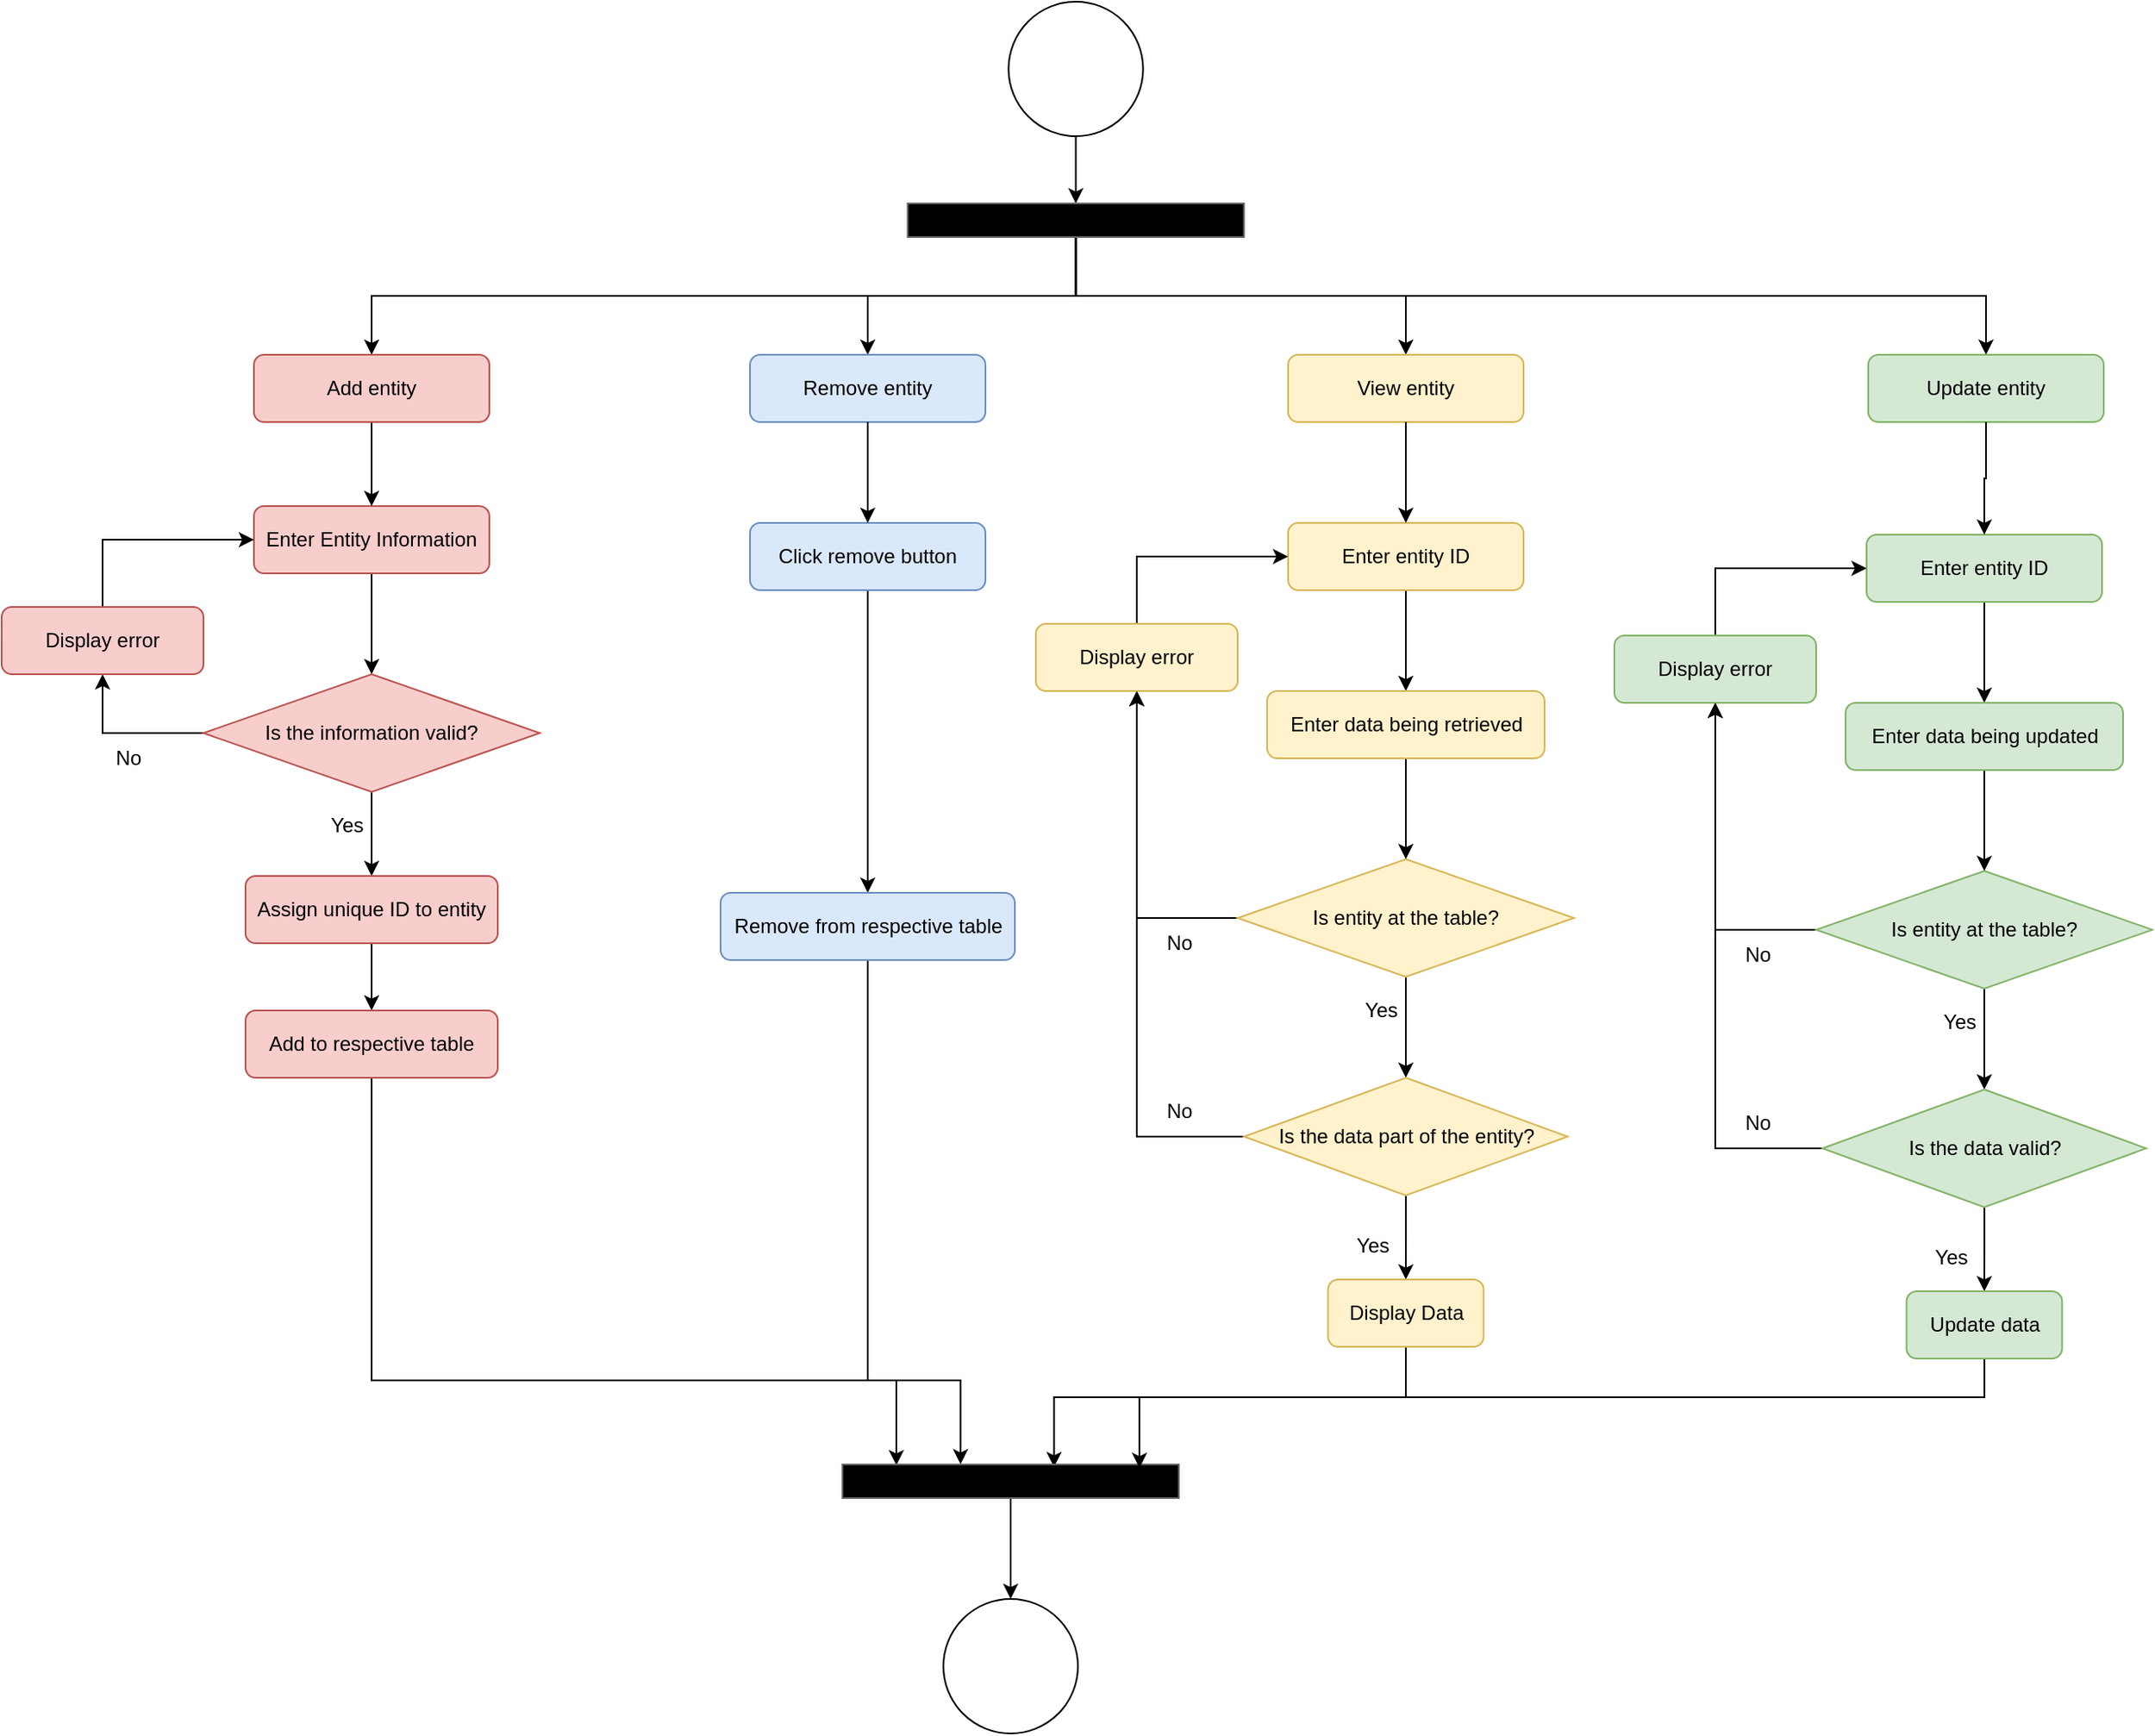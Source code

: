 <mxfile pages="5">
    <diagram name="Activity" id="uPclsyQii_at0KeWwFpW">
        <mxGraphModel dx="1304" dy="533" grid="1" gridSize="10" guides="1" tooltips="1" connect="1" arrows="1" fold="1" page="1" pageScale="1" pageWidth="827" pageHeight="1169" math="0" shadow="0">
            <root>
                <mxCell id="Cj-LbPKbuyz0d0K42BQ3-0"/>
                <mxCell id="Cj-LbPKbuyz0d0K42BQ3-1" parent="Cj-LbPKbuyz0d0K42BQ3-0"/>
                <mxCell id="TcULU_LW6IlUQcUi-L3m-10" style="edgeStyle=orthogonalEdgeStyle;rounded=0;orthogonalLoop=1;jettySize=auto;html=1;exitX=0.5;exitY=1;exitDx=0;exitDy=0;entryX=0.5;entryY=0;entryDx=0;entryDy=0;" parent="Cj-LbPKbuyz0d0K42BQ3-1" source="Cj-LbPKbuyz0d0K42BQ3-4" target="Lg_6FqI11bwl8ig4fE6F-1" edge="1">
                    <mxGeometry relative="1" as="geometry"/>
                </mxCell>
                <mxCell id="Cj-LbPKbuyz0d0K42BQ3-4" value="" style="ellipse;whiteSpace=wrap;html=1;fontSize=14;" parent="Cj-LbPKbuyz0d0K42BQ3-1" vertex="1">
                    <mxGeometry x="358.75" y="80" width="80" height="80" as="geometry"/>
                </mxCell>
                <mxCell id="TcULU_LW6IlUQcUi-L3m-8" style="edgeStyle=orthogonalEdgeStyle;rounded=0;orthogonalLoop=1;jettySize=auto;html=1;exitX=0.5;exitY=1;exitDx=0;exitDy=0;entryX=0.5;entryY=0;entryDx=0;entryDy=0;" parent="Cj-LbPKbuyz0d0K42BQ3-1" source="Lg_6FqI11bwl8ig4fE6F-1" target="TcULU_LW6IlUQcUi-L3m-0" edge="1">
                    <mxGeometry relative="1" as="geometry"/>
                </mxCell>
                <mxCell id="TcULU_LW6IlUQcUi-L3m-9" style="edgeStyle=orthogonalEdgeStyle;rounded=0;orthogonalLoop=1;jettySize=auto;html=1;exitX=0.5;exitY=1;exitDx=0;exitDy=0;entryX=0.5;entryY=0;entryDx=0;entryDy=0;" parent="Cj-LbPKbuyz0d0K42BQ3-1" source="Lg_6FqI11bwl8ig4fE6F-1" target="TcULU_LW6IlUQcUi-L3m-2" edge="1">
                    <mxGeometry relative="1" as="geometry"/>
                </mxCell>
                <mxCell id="qiReesVCIodHOXlRmErm-23" style="edgeStyle=orthogonalEdgeStyle;rounded=0;orthogonalLoop=1;jettySize=auto;html=1;exitX=0.5;exitY=1;exitDx=0;exitDy=0;" parent="Cj-LbPKbuyz0d0K42BQ3-1" source="Lg_6FqI11bwl8ig4fE6F-1" target="qiReesVCIodHOXlRmErm-19" edge="1">
                    <mxGeometry relative="1" as="geometry"/>
                </mxCell>
                <mxCell id="CyN0C69dDbhaPe7vFzdz-31" style="edgeStyle=orthogonalEdgeStyle;rounded=0;orthogonalLoop=1;jettySize=auto;html=1;exitX=0.5;exitY=1;exitDx=0;exitDy=0;entryX=0.5;entryY=0;entryDx=0;entryDy=0;" parent="Cj-LbPKbuyz0d0K42BQ3-1" source="Lg_6FqI11bwl8ig4fE6F-1" target="CyN0C69dDbhaPe7vFzdz-19" edge="1">
                    <mxGeometry relative="1" as="geometry"/>
                </mxCell>
                <mxCell id="Lg_6FqI11bwl8ig4fE6F-1" value="" style="rounded=0;whiteSpace=wrap;html=1;fontSize=14;strokeColor=#666666;fontColor=#333333;fillColor=#000000;" parent="Cj-LbPKbuyz0d0K42BQ3-1" vertex="1">
                    <mxGeometry x="298.75" y="200" width="200" height="20" as="geometry"/>
                </mxCell>
                <mxCell id="HtXAzRcVxHhU0PeTA6wP-0" style="edgeStyle=orthogonalEdgeStyle;rounded=0;orthogonalLoop=1;jettySize=auto;html=1;" parent="Cj-LbPKbuyz0d0K42BQ3-1" source="69hCHuzmqdWGX1qRL9Uy-1" edge="1">
                    <mxGeometry relative="1" as="geometry">
                        <mxPoint x="-20" y="480" as="targetPoint"/>
                    </mxGeometry>
                </mxCell>
                <mxCell id="69hCHuzmqdWGX1qRL9Uy-1" value="Enter Entity Information" style="rounded=1;whiteSpace=wrap;html=1;fillColor=#f8cecc;strokeColor=#b85450;" parent="Cj-LbPKbuyz0d0K42BQ3-1" vertex="1">
                    <mxGeometry x="-90" y="380" width="140" height="40" as="geometry"/>
                </mxCell>
                <mxCell id="K4wyRmSRQusE0t3GwHZh-2" style="edgeStyle=orthogonalEdgeStyle;rounded=0;orthogonalLoop=1;jettySize=auto;html=1;entryX=0.5;entryY=1;entryDx=0;entryDy=0;exitX=0;exitY=0.5;exitDx=0;exitDy=0;" parent="Cj-LbPKbuyz0d0K42BQ3-1" source="K4wyRmSRQusE0t3GwHZh-1" target="K4wyRmSRQusE0t3GwHZh-3" edge="1">
                    <mxGeometry relative="1" as="geometry">
                        <mxPoint x="-270" y="450" as="targetPoint"/>
                    </mxGeometry>
                </mxCell>
                <mxCell id="J5le03PTGeUCgLsyB9Ag-0" style="edgeStyle=orthogonalEdgeStyle;rounded=0;orthogonalLoop=1;jettySize=auto;html=1;" parent="Cj-LbPKbuyz0d0K42BQ3-1" source="K4wyRmSRQusE0t3GwHZh-1" edge="1">
                    <mxGeometry relative="1" as="geometry">
                        <mxPoint x="-20" y="600" as="targetPoint"/>
                    </mxGeometry>
                </mxCell>
                <mxCell id="K4wyRmSRQusE0t3GwHZh-1" value="Is the information valid?" style="rhombus;whiteSpace=wrap;html=1;fillColor=#f8cecc;strokeColor=#b85450;" parent="Cj-LbPKbuyz0d0K42BQ3-1" vertex="1">
                    <mxGeometry x="-120" y="480" width="200" height="70" as="geometry"/>
                </mxCell>
                <mxCell id="K4wyRmSRQusE0t3GwHZh-4" style="edgeStyle=orthogonalEdgeStyle;rounded=0;orthogonalLoop=1;jettySize=auto;html=1;exitX=0.5;exitY=0;exitDx=0;exitDy=0;entryX=0;entryY=0.5;entryDx=0;entryDy=0;" parent="Cj-LbPKbuyz0d0K42BQ3-1" source="K4wyRmSRQusE0t3GwHZh-3" target="69hCHuzmqdWGX1qRL9Uy-1" edge="1">
                    <mxGeometry relative="1" as="geometry"/>
                </mxCell>
                <mxCell id="K4wyRmSRQusE0t3GwHZh-3" value="Display error" style="rounded=1;whiteSpace=wrap;html=1;fillColor=#f8cecc;strokeColor=#b85450;" parent="Cj-LbPKbuyz0d0K42BQ3-1" vertex="1">
                    <mxGeometry x="-240" y="440" width="120" height="40" as="geometry"/>
                </mxCell>
                <mxCell id="J5le03PTGeUCgLsyB9Ag-2" style="edgeStyle=orthogonalEdgeStyle;rounded=0;orthogonalLoop=1;jettySize=auto;html=1;" parent="Cj-LbPKbuyz0d0K42BQ3-1" source="J5le03PTGeUCgLsyB9Ag-1" edge="1">
                    <mxGeometry relative="1" as="geometry">
                        <mxPoint x="-20" y="680" as="targetPoint"/>
                    </mxGeometry>
                </mxCell>
                <mxCell id="J5le03PTGeUCgLsyB9Ag-1" value="Assign unique ID to entity" style="rounded=1;whiteSpace=wrap;html=1;fillColor=#f8cecc;strokeColor=#b85450;" parent="Cj-LbPKbuyz0d0K42BQ3-1" vertex="1">
                    <mxGeometry x="-95" y="600" width="150" height="40" as="geometry"/>
                </mxCell>
                <mxCell id="ekU-A9TEw424ASgc0N8K-0" style="edgeStyle=orthogonalEdgeStyle;rounded=0;orthogonalLoop=1;jettySize=auto;html=1;entryX=0.16;entryY=0.022;entryDx=0;entryDy=0;entryPerimeter=0;" parent="Cj-LbPKbuyz0d0K42BQ3-1" source="J5le03PTGeUCgLsyB9Ag-3" target="CyN0C69dDbhaPe7vFzdz-10" edge="1">
                    <mxGeometry relative="1" as="geometry">
                        <Array as="points">
                            <mxPoint x="-20" y="900"/>
                            <mxPoint x="292" y="900"/>
                        </Array>
                    </mxGeometry>
                </mxCell>
                <mxCell id="J5le03PTGeUCgLsyB9Ag-3" value="Add to respective table" style="rounded=1;whiteSpace=wrap;html=1;fillColor=#f8cecc;strokeColor=#b85450;" parent="Cj-LbPKbuyz0d0K42BQ3-1" vertex="1">
                    <mxGeometry x="-95" y="680" width="150" height="40" as="geometry"/>
                </mxCell>
                <mxCell id="J5le03PTGeUCgLsyB9Ag-4" style="edgeStyle=orthogonalEdgeStyle;rounded=0;orthogonalLoop=1;jettySize=auto;html=1;entryX=0.5;entryY=0;entryDx=0;entryDy=0;" parent="Cj-LbPKbuyz0d0K42BQ3-1" source="J5le03PTGeUCgLsyB9Ag-5" target="J5le03PTGeUCgLsyB9Ag-12" edge="1">
                    <mxGeometry relative="1" as="geometry">
                        <mxPoint x="275" y="490" as="targetPoint"/>
                    </mxGeometry>
                </mxCell>
                <mxCell id="J5le03PTGeUCgLsyB9Ag-5" value="Click remove button" style="rounded=1;whiteSpace=wrap;html=1;fillColor=#dae8fc;strokeColor=#6c8ebf;" parent="Cj-LbPKbuyz0d0K42BQ3-1" vertex="1">
                    <mxGeometry x="205" y="390" width="140" height="40" as="geometry"/>
                </mxCell>
                <mxCell id="ekU-A9TEw424ASgc0N8K-1" style="edgeStyle=orthogonalEdgeStyle;rounded=0;orthogonalLoop=1;jettySize=auto;html=1;entryX=0.351;entryY=-0.005;entryDx=0;entryDy=0;entryPerimeter=0;" parent="Cj-LbPKbuyz0d0K42BQ3-1" source="J5le03PTGeUCgLsyB9Ag-12" target="CyN0C69dDbhaPe7vFzdz-10" edge="1">
                    <mxGeometry relative="1" as="geometry">
                        <Array as="points">
                            <mxPoint x="275" y="900"/>
                            <mxPoint x="330" y="900"/>
                        </Array>
                    </mxGeometry>
                </mxCell>
                <mxCell id="J5le03PTGeUCgLsyB9Ag-12" value="Remove from respective table" style="rounded=1;whiteSpace=wrap;html=1;fillColor=#dae8fc;strokeColor=#6c8ebf;" parent="Cj-LbPKbuyz0d0K42BQ3-1" vertex="1">
                    <mxGeometry x="187.5" y="610" width="175" height="40" as="geometry"/>
                </mxCell>
                <mxCell id="TcULU_LW6IlUQcUi-L3m-1" style="edgeStyle=orthogonalEdgeStyle;rounded=0;orthogonalLoop=1;jettySize=auto;html=1;entryX=0.5;entryY=0;entryDx=0;entryDy=0;" parent="Cj-LbPKbuyz0d0K42BQ3-1" source="TcULU_LW6IlUQcUi-L3m-0" target="69hCHuzmqdWGX1qRL9Uy-1" edge="1">
                    <mxGeometry relative="1" as="geometry"/>
                </mxCell>
                <mxCell id="TcULU_LW6IlUQcUi-L3m-0" value="Add entity" style="rounded=1;whiteSpace=wrap;html=1;fillColor=#f8cecc;strokeColor=#b85450;" parent="Cj-LbPKbuyz0d0K42BQ3-1" vertex="1">
                    <mxGeometry x="-90" y="290" width="140" height="40" as="geometry"/>
                </mxCell>
                <mxCell id="TcULU_LW6IlUQcUi-L3m-2" value="Remove entity" style="rounded=1;whiteSpace=wrap;html=1;fillColor=#dae8fc;strokeColor=#6c8ebf;" parent="Cj-LbPKbuyz0d0K42BQ3-1" vertex="1">
                    <mxGeometry x="205" y="290" width="140" height="40" as="geometry"/>
                </mxCell>
                <mxCell id="TcULU_LW6IlUQcUi-L3m-3" style="edgeStyle=orthogonalEdgeStyle;rounded=0;orthogonalLoop=1;jettySize=auto;html=1;entryX=0.5;entryY=0;entryDx=0;entryDy=0;exitX=0.5;exitY=1;exitDx=0;exitDy=0;" parent="Cj-LbPKbuyz0d0K42BQ3-1" source="TcULU_LW6IlUQcUi-L3m-2" target="J5le03PTGeUCgLsyB9Ag-5" edge="1">
                    <mxGeometry relative="1" as="geometry">
                        <mxPoint x="-25" y="340" as="sourcePoint"/>
                        <mxPoint x="-25" y="390" as="targetPoint"/>
                    </mxGeometry>
                </mxCell>
                <mxCell id="TcULU_LW6IlUQcUi-L3m-4" value="No" style="text;html=1;align=center;verticalAlign=middle;resizable=0;points=[];autosize=1;strokeColor=none;" parent="Cj-LbPKbuyz0d0K42BQ3-1" vertex="1">
                    <mxGeometry x="-180" y="520" width="30" height="20" as="geometry"/>
                </mxCell>
                <mxCell id="TcULU_LW6IlUQcUi-L3m-5" value="Yes" style="text;html=1;align=center;verticalAlign=middle;resizable=0;points=[];autosize=1;strokeColor=none;" parent="Cj-LbPKbuyz0d0K42BQ3-1" vertex="1">
                    <mxGeometry x="-50" y="560" width="30" height="20" as="geometry"/>
                </mxCell>
                <mxCell id="qiReesVCIodHOXlRmErm-11" style="edgeStyle=orthogonalEdgeStyle;rounded=0;orthogonalLoop=1;jettySize=auto;html=1;" parent="Cj-LbPKbuyz0d0K42BQ3-1" source="qiReesVCIodHOXlRmErm-12" edge="1">
                    <mxGeometry relative="1" as="geometry">
                        <mxPoint x="595" y="490" as="targetPoint"/>
                    </mxGeometry>
                </mxCell>
                <mxCell id="qiReesVCIodHOXlRmErm-12" value="Enter entity ID" style="rounded=1;whiteSpace=wrap;html=1;fillColor=#fff2cc;strokeColor=#d6b656;" parent="Cj-LbPKbuyz0d0K42BQ3-1" vertex="1">
                    <mxGeometry x="525" y="390" width="140" height="40" as="geometry"/>
                </mxCell>
                <mxCell id="qiReesVCIodHOXlRmErm-13" style="edgeStyle=orthogonalEdgeStyle;rounded=0;orthogonalLoop=1;jettySize=auto;html=1;entryX=0.5;entryY=1;entryDx=0;entryDy=0;exitX=0;exitY=0.5;exitDx=0;exitDy=0;" parent="Cj-LbPKbuyz0d0K42BQ3-1" source="qiReesVCIodHOXlRmErm-15" target="qiReesVCIodHOXlRmErm-17" edge="1">
                    <mxGeometry relative="1" as="geometry">
                        <mxPoint x="345" y="560" as="targetPoint"/>
                    </mxGeometry>
                </mxCell>
                <mxCell id="qiReesVCIodHOXlRmErm-14" style="edgeStyle=orthogonalEdgeStyle;rounded=0;orthogonalLoop=1;jettySize=auto;html=1;entryX=0.5;entryY=0;entryDx=0;entryDy=0;" parent="Cj-LbPKbuyz0d0K42BQ3-1" source="qiReesVCIodHOXlRmErm-15" target="CyN0C69dDbhaPe7vFzdz-3" edge="1">
                    <mxGeometry relative="1" as="geometry">
                        <mxPoint x="595" y="710" as="targetPoint"/>
                    </mxGeometry>
                </mxCell>
                <mxCell id="qiReesVCIodHOXlRmErm-15" value="Is entity at the table?" style="rhombus;whiteSpace=wrap;html=1;fillColor=#fff2cc;strokeColor=#d6b656;" parent="Cj-LbPKbuyz0d0K42BQ3-1" vertex="1">
                    <mxGeometry x="495" y="590" width="200" height="70" as="geometry"/>
                </mxCell>
                <mxCell id="qiReesVCIodHOXlRmErm-16" style="edgeStyle=orthogonalEdgeStyle;rounded=0;orthogonalLoop=1;jettySize=auto;html=1;exitX=0.5;exitY=0;exitDx=0;exitDy=0;entryX=0;entryY=0.5;entryDx=0;entryDy=0;" parent="Cj-LbPKbuyz0d0K42BQ3-1" source="qiReesVCIodHOXlRmErm-17" target="qiReesVCIodHOXlRmErm-12" edge="1">
                    <mxGeometry relative="1" as="geometry"/>
                </mxCell>
                <mxCell id="qiReesVCIodHOXlRmErm-17" value="Display error" style="rounded=1;whiteSpace=wrap;html=1;fillColor=#fff2cc;strokeColor=#d6b656;" parent="Cj-LbPKbuyz0d0K42BQ3-1" vertex="1">
                    <mxGeometry x="375" y="450" width="120" height="40" as="geometry"/>
                </mxCell>
                <mxCell id="qiReesVCIodHOXlRmErm-19" value="View entity" style="rounded=1;whiteSpace=wrap;html=1;fillColor=#fff2cc;strokeColor=#d6b656;" parent="Cj-LbPKbuyz0d0K42BQ3-1" vertex="1">
                    <mxGeometry x="525" y="290" width="140" height="40" as="geometry"/>
                </mxCell>
                <mxCell id="qiReesVCIodHOXlRmErm-20" style="edgeStyle=orthogonalEdgeStyle;rounded=0;orthogonalLoop=1;jettySize=auto;html=1;entryX=0.5;entryY=0;entryDx=0;entryDy=0;exitX=0.5;exitY=1;exitDx=0;exitDy=0;" parent="Cj-LbPKbuyz0d0K42BQ3-1" source="qiReesVCIodHOXlRmErm-19" target="qiReesVCIodHOXlRmErm-12" edge="1">
                    <mxGeometry relative="1" as="geometry">
                        <mxPoint x="295" y="350" as="sourcePoint"/>
                        <mxPoint x="295" y="400" as="targetPoint"/>
                    </mxGeometry>
                </mxCell>
                <mxCell id="qiReesVCIodHOXlRmErm-21" value="Yes" style="text;html=1;align=center;verticalAlign=middle;resizable=0;points=[];autosize=1;strokeColor=none;" parent="Cj-LbPKbuyz0d0K42BQ3-1" vertex="1">
                    <mxGeometry x="565" y="670" width="30" height="20" as="geometry"/>
                </mxCell>
                <mxCell id="qiReesVCIodHOXlRmErm-22" value="No" style="text;html=1;align=center;verticalAlign=middle;resizable=0;points=[];autosize=1;strokeColor=none;" parent="Cj-LbPKbuyz0d0K42BQ3-1" vertex="1">
                    <mxGeometry x="445" y="630" width="30" height="20" as="geometry"/>
                </mxCell>
                <mxCell id="CyN0C69dDbhaPe7vFzdz-1" style="edgeStyle=orthogonalEdgeStyle;rounded=0;orthogonalLoop=1;jettySize=auto;html=1;entryX=0.5;entryY=0;entryDx=0;entryDy=0;" parent="Cj-LbPKbuyz0d0K42BQ3-1" source="CyN0C69dDbhaPe7vFzdz-0" target="qiReesVCIodHOXlRmErm-15" edge="1">
                    <mxGeometry relative="1" as="geometry"/>
                </mxCell>
                <mxCell id="CyN0C69dDbhaPe7vFzdz-0" value="Enter data being retrieved" style="rounded=1;whiteSpace=wrap;html=1;fillColor=#fff2cc;strokeColor=#d6b656;" parent="Cj-LbPKbuyz0d0K42BQ3-1" vertex="1">
                    <mxGeometry x="512.5" y="490" width="165" height="40" as="geometry"/>
                </mxCell>
                <mxCell id="CyN0C69dDbhaPe7vFzdz-2" style="edgeStyle=orthogonalEdgeStyle;rounded=0;orthogonalLoop=1;jettySize=auto;html=1;entryX=0.5;entryY=0;entryDx=0;entryDy=0;" parent="Cj-LbPKbuyz0d0K42BQ3-1" source="CyN0C69dDbhaPe7vFzdz-3" target="CyN0C69dDbhaPe7vFzdz-4" edge="1">
                    <mxGeometry relative="1" as="geometry">
                        <mxPoint x="600" y="890" as="targetPoint"/>
                    </mxGeometry>
                </mxCell>
                <mxCell id="CyN0C69dDbhaPe7vFzdz-6" style="edgeStyle=orthogonalEdgeStyle;rounded=0;orthogonalLoop=1;jettySize=auto;html=1;exitX=0;exitY=0.5;exitDx=0;exitDy=0;entryX=0.5;entryY=1;entryDx=0;entryDy=0;" parent="Cj-LbPKbuyz0d0K42BQ3-1" source="CyN0C69dDbhaPe7vFzdz-3" target="qiReesVCIodHOXlRmErm-17" edge="1">
                    <mxGeometry relative="1" as="geometry"/>
                </mxCell>
                <mxCell id="CyN0C69dDbhaPe7vFzdz-3" value="Is the data part of the entity?" style="rhombus;whiteSpace=wrap;html=1;fillColor=#fff2cc;strokeColor=#d6b656;" parent="Cj-LbPKbuyz0d0K42BQ3-1" vertex="1">
                    <mxGeometry x="498.75" y="720" width="192.5" height="70" as="geometry"/>
                </mxCell>
                <mxCell id="ekU-A9TEw424ASgc0N8K-2" style="edgeStyle=orthogonalEdgeStyle;rounded=0;orthogonalLoop=1;jettySize=auto;html=1;exitX=0.5;exitY=1;exitDx=0;exitDy=0;entryX=0.629;entryY=0.078;entryDx=0;entryDy=0;entryPerimeter=0;" parent="Cj-LbPKbuyz0d0K42BQ3-1" source="CyN0C69dDbhaPe7vFzdz-4" target="CyN0C69dDbhaPe7vFzdz-10" edge="1">
                    <mxGeometry relative="1" as="geometry">
                        <Array as="points">
                            <mxPoint x="595" y="910"/>
                            <mxPoint x="386" y="910"/>
                        </Array>
                    </mxGeometry>
                </mxCell>
                <mxCell id="CyN0C69dDbhaPe7vFzdz-4" value="Display Data" style="rounded=1;whiteSpace=wrap;html=1;fillColor=#fff2cc;strokeColor=#d6b656;" parent="Cj-LbPKbuyz0d0K42BQ3-1" vertex="1">
                    <mxGeometry x="548.75" y="840" width="92.5" height="40" as="geometry"/>
                </mxCell>
                <mxCell id="CyN0C69dDbhaPe7vFzdz-5" value="Yes" style="text;html=1;align=center;verticalAlign=middle;resizable=0;points=[];autosize=1;strokeColor=none;" parent="Cj-LbPKbuyz0d0K42BQ3-1" vertex="1">
                    <mxGeometry x="560" y="810" width="30" height="20" as="geometry"/>
                </mxCell>
                <mxCell id="CyN0C69dDbhaPe7vFzdz-7" value="No" style="text;html=1;align=center;verticalAlign=middle;resizable=0;points=[];autosize=1;strokeColor=none;" parent="Cj-LbPKbuyz0d0K42BQ3-1" vertex="1">
                    <mxGeometry x="445" y="730" width="30" height="20" as="geometry"/>
                </mxCell>
                <mxCell id="CyN0C69dDbhaPe7vFzdz-9" value="" style="ellipse;whiteSpace=wrap;html=1;fontSize=14;" parent="Cj-LbPKbuyz0d0K42BQ3-1" vertex="1">
                    <mxGeometry x="320" y="1030" width="80" height="80" as="geometry"/>
                </mxCell>
                <mxCell id="CyN0C69dDbhaPe7vFzdz-11" style="edgeStyle=orthogonalEdgeStyle;rounded=0;orthogonalLoop=1;jettySize=auto;html=1;exitX=0.5;exitY=1;exitDx=0;exitDy=0;entryX=0.5;entryY=0;entryDx=0;entryDy=0;" parent="Cj-LbPKbuyz0d0K42BQ3-1" source="CyN0C69dDbhaPe7vFzdz-10" target="CyN0C69dDbhaPe7vFzdz-9" edge="1">
                    <mxGeometry relative="1" as="geometry"/>
                </mxCell>
                <mxCell id="CyN0C69dDbhaPe7vFzdz-10" value="" style="rounded=0;whiteSpace=wrap;html=1;fontSize=14;strokeColor=#666666;fontColor=#333333;fillColor=#000000;" parent="Cj-LbPKbuyz0d0K42BQ3-1" vertex="1">
                    <mxGeometry x="260" y="950" width="200" height="20" as="geometry"/>
                </mxCell>
                <mxCell id="CyN0C69dDbhaPe7vFzdz-12" style="edgeStyle=orthogonalEdgeStyle;rounded=0;orthogonalLoop=1;jettySize=auto;html=1;" parent="Cj-LbPKbuyz0d0K42BQ3-1" source="CyN0C69dDbhaPe7vFzdz-13" edge="1">
                    <mxGeometry relative="1" as="geometry">
                        <mxPoint x="939" y="497" as="targetPoint"/>
                    </mxGeometry>
                </mxCell>
                <mxCell id="CyN0C69dDbhaPe7vFzdz-13" value="Enter entity ID" style="rounded=1;whiteSpace=wrap;html=1;fillColor=#d5e8d4;strokeColor=#82b366;" parent="Cj-LbPKbuyz0d0K42BQ3-1" vertex="1">
                    <mxGeometry x="869" y="397" width="140" height="40" as="geometry"/>
                </mxCell>
                <mxCell id="CyN0C69dDbhaPe7vFzdz-14" style="edgeStyle=orthogonalEdgeStyle;rounded=0;orthogonalLoop=1;jettySize=auto;html=1;entryX=0.5;entryY=1;entryDx=0;entryDy=0;exitX=0;exitY=0.5;exitDx=0;exitDy=0;" parent="Cj-LbPKbuyz0d0K42BQ3-1" source="CyN0C69dDbhaPe7vFzdz-16" target="CyN0C69dDbhaPe7vFzdz-18" edge="1">
                    <mxGeometry relative="1" as="geometry">
                        <mxPoint x="689" y="567" as="targetPoint"/>
                    </mxGeometry>
                </mxCell>
                <mxCell id="CyN0C69dDbhaPe7vFzdz-15" style="edgeStyle=orthogonalEdgeStyle;rounded=0;orthogonalLoop=1;jettySize=auto;html=1;entryX=0.5;entryY=0;entryDx=0;entryDy=0;" parent="Cj-LbPKbuyz0d0K42BQ3-1" source="CyN0C69dDbhaPe7vFzdz-16" target="CyN0C69dDbhaPe7vFzdz-27" edge="1">
                    <mxGeometry relative="1" as="geometry">
                        <mxPoint x="939" y="717" as="targetPoint"/>
                    </mxGeometry>
                </mxCell>
                <mxCell id="CyN0C69dDbhaPe7vFzdz-16" value="Is entity at the table?" style="rhombus;whiteSpace=wrap;html=1;fillColor=#d5e8d4;strokeColor=#82b366;" parent="Cj-LbPKbuyz0d0K42BQ3-1" vertex="1">
                    <mxGeometry x="839" y="597" width="200" height="70" as="geometry"/>
                </mxCell>
                <mxCell id="CyN0C69dDbhaPe7vFzdz-17" style="edgeStyle=orthogonalEdgeStyle;rounded=0;orthogonalLoop=1;jettySize=auto;html=1;exitX=0.5;exitY=0;exitDx=0;exitDy=0;entryX=0;entryY=0.5;entryDx=0;entryDy=0;" parent="Cj-LbPKbuyz0d0K42BQ3-1" source="CyN0C69dDbhaPe7vFzdz-18" target="CyN0C69dDbhaPe7vFzdz-13" edge="1">
                    <mxGeometry relative="1" as="geometry"/>
                </mxCell>
                <mxCell id="CyN0C69dDbhaPe7vFzdz-18" value="Display error" style="rounded=1;whiteSpace=wrap;html=1;fillColor=#d5e8d4;strokeColor=#82b366;" parent="Cj-LbPKbuyz0d0K42BQ3-1" vertex="1">
                    <mxGeometry x="719" y="457" width="120" height="40" as="geometry"/>
                </mxCell>
                <mxCell id="CyN0C69dDbhaPe7vFzdz-19" value="&lt;p style=&quot;line-height: 120%&quot;&gt;Update entity&lt;/p&gt;" style="rounded=1;whiteSpace=wrap;html=1;fillColor=#d5e8d4;strokeColor=#82b366;" parent="Cj-LbPKbuyz0d0K42BQ3-1" vertex="1">
                    <mxGeometry x="870" y="290" width="140" height="40" as="geometry"/>
                </mxCell>
                <mxCell id="CyN0C69dDbhaPe7vFzdz-20" style="edgeStyle=orthogonalEdgeStyle;rounded=0;orthogonalLoop=1;jettySize=auto;html=1;entryX=0.5;entryY=0;entryDx=0;entryDy=0;exitX=0.5;exitY=1;exitDx=0;exitDy=0;" parent="Cj-LbPKbuyz0d0K42BQ3-1" source="CyN0C69dDbhaPe7vFzdz-19" target="CyN0C69dDbhaPe7vFzdz-13" edge="1">
                    <mxGeometry relative="1" as="geometry">
                        <mxPoint x="640" y="360" as="sourcePoint"/>
                        <mxPoint x="640" y="410" as="targetPoint"/>
                    </mxGeometry>
                </mxCell>
                <mxCell id="CyN0C69dDbhaPe7vFzdz-21" value="Yes" style="text;html=1;align=center;verticalAlign=middle;resizable=0;points=[];autosize=1;strokeColor=none;" parent="Cj-LbPKbuyz0d0K42BQ3-1" vertex="1">
                    <mxGeometry x="909" y="677" width="30" height="20" as="geometry"/>
                </mxCell>
                <mxCell id="CyN0C69dDbhaPe7vFzdz-22" value="No" style="text;html=1;align=center;verticalAlign=middle;resizable=0;points=[];autosize=1;strokeColor=none;" parent="Cj-LbPKbuyz0d0K42BQ3-1" vertex="1">
                    <mxGeometry x="789" y="637" width="30" height="20" as="geometry"/>
                </mxCell>
                <mxCell id="CyN0C69dDbhaPe7vFzdz-23" style="edgeStyle=orthogonalEdgeStyle;rounded=0;orthogonalLoop=1;jettySize=auto;html=1;entryX=0.5;entryY=0;entryDx=0;entryDy=0;" parent="Cj-LbPKbuyz0d0K42BQ3-1" source="CyN0C69dDbhaPe7vFzdz-24" target="CyN0C69dDbhaPe7vFzdz-16" edge="1">
                    <mxGeometry relative="1" as="geometry"/>
                </mxCell>
                <mxCell id="CyN0C69dDbhaPe7vFzdz-24" value="Enter data being updated" style="rounded=1;whiteSpace=wrap;html=1;fillColor=#d5e8d4;strokeColor=#82b366;" parent="Cj-LbPKbuyz0d0K42BQ3-1" vertex="1">
                    <mxGeometry x="856.5" y="497" width="165" height="40" as="geometry"/>
                </mxCell>
                <mxCell id="CyN0C69dDbhaPe7vFzdz-25" style="edgeStyle=orthogonalEdgeStyle;rounded=0;orthogonalLoop=1;jettySize=auto;html=1;entryX=0.5;entryY=0;entryDx=0;entryDy=0;" parent="Cj-LbPKbuyz0d0K42BQ3-1" source="CyN0C69dDbhaPe7vFzdz-27" target="CyN0C69dDbhaPe7vFzdz-28" edge="1">
                    <mxGeometry relative="1" as="geometry">
                        <mxPoint x="944" y="897" as="targetPoint"/>
                    </mxGeometry>
                </mxCell>
                <mxCell id="CyN0C69dDbhaPe7vFzdz-26" style="edgeStyle=orthogonalEdgeStyle;rounded=0;orthogonalLoop=1;jettySize=auto;html=1;exitX=0;exitY=0.5;exitDx=0;exitDy=0;entryX=0.5;entryY=1;entryDx=0;entryDy=0;" parent="Cj-LbPKbuyz0d0K42BQ3-1" source="CyN0C69dDbhaPe7vFzdz-27" target="CyN0C69dDbhaPe7vFzdz-18" edge="1">
                    <mxGeometry relative="1" as="geometry"/>
                </mxCell>
                <mxCell id="CyN0C69dDbhaPe7vFzdz-27" value="Is the data valid?" style="rhombus;whiteSpace=wrap;html=1;fillColor=#d5e8d4;strokeColor=#82b366;" parent="Cj-LbPKbuyz0d0K42BQ3-1" vertex="1">
                    <mxGeometry x="842.75" y="727" width="192.5" height="70" as="geometry"/>
                </mxCell>
                <mxCell id="ekU-A9TEw424ASgc0N8K-3" style="edgeStyle=orthogonalEdgeStyle;rounded=0;orthogonalLoop=1;jettySize=auto;html=1;entryX=0.883;entryY=0.105;entryDx=0;entryDy=0;entryPerimeter=0;" parent="Cj-LbPKbuyz0d0K42BQ3-1" source="CyN0C69dDbhaPe7vFzdz-28" target="CyN0C69dDbhaPe7vFzdz-10" edge="1">
                    <mxGeometry relative="1" as="geometry">
                        <Array as="points">
                            <mxPoint x="939" y="910"/>
                            <mxPoint x="437" y="910"/>
                        </Array>
                    </mxGeometry>
                </mxCell>
                <mxCell id="CyN0C69dDbhaPe7vFzdz-28" value="Update data" style="rounded=1;whiteSpace=wrap;html=1;fillColor=#d5e8d4;strokeColor=#82b366;" parent="Cj-LbPKbuyz0d0K42BQ3-1" vertex="1">
                    <mxGeometry x="892.75" y="847" width="92.5" height="40" as="geometry"/>
                </mxCell>
                <mxCell id="CyN0C69dDbhaPe7vFzdz-29" value="Yes" style="text;html=1;align=center;verticalAlign=middle;resizable=0;points=[];autosize=1;strokeColor=none;" parent="Cj-LbPKbuyz0d0K42BQ3-1" vertex="1">
                    <mxGeometry x="904" y="817" width="30" height="20" as="geometry"/>
                </mxCell>
                <mxCell id="CyN0C69dDbhaPe7vFzdz-30" value="No" style="text;html=1;align=center;verticalAlign=middle;resizable=0;points=[];autosize=1;strokeColor=none;" parent="Cj-LbPKbuyz0d0K42BQ3-1" vertex="1">
                    <mxGeometry x="789" y="737" width="30" height="20" as="geometry"/>
                </mxCell>
            </root>
        </mxGraphModel>
    </diagram>
    <diagram name="Usecase" id="F3pSex1-uXV6aBM5cghh">
        <mxGraphModel dx="477" dy="533" grid="1" gridSize="10" guides="1" tooltips="1" connect="1" arrows="1" fold="1" page="1" pageScale="1" pageWidth="827" pageHeight="1169" background="none" math="0" shadow="0">
            <root>
                <mxCell id="byVPkAh24s982Pa5DdWu-0"/>
                <mxCell id="byVPkAh24s982Pa5DdWu-1" parent="byVPkAh24s982Pa5DdWu-0"/>
                <mxCell id="byVPkAh24s982Pa5DdWu-2" value="Admin" style="shape=umlFrame;whiteSpace=wrap;html=1;width=100;height=30;" parent="byVPkAh24s982Pa5DdWu-1" vertex="1">
                    <mxGeometry x="130" y="100" width="610" height="480" as="geometry"/>
                </mxCell>
                <mxCell id="byVPkAh24s982Pa5DdWu-4" value="Enter Entity information" style="ellipse;whiteSpace=wrap;html=1;" parent="byVPkAh24s982Pa5DdWu-1" vertex="1">
                    <mxGeometry x="180" y="320.76" width="170" height="40" as="geometry"/>
                </mxCell>
                <mxCell id="byVPkAh24s982Pa5DdWu-7" value="&lt;font style=&quot;font-size: 17px&quot;&gt;Add Entity&lt;/font&gt;" style="ellipse;whiteSpace=wrap;html=1;fillColor=#f8cecc;strokeColor=#b85450;" parent="byVPkAh24s982Pa5DdWu-1" vertex="1">
                    <mxGeometry x="205" y="210.76" width="120" height="40" as="geometry"/>
                </mxCell>
                <mxCell id="byVPkAh24s982Pa5DdWu-19" style="rounded=1;orthogonalLoop=1;jettySize=auto;html=1;exitX=1;exitY=0.333;exitDx=0;exitDy=0;exitPerimeter=0;entryX=0;entryY=0.5;entryDx=0;entryDy=0;startArrow=none;startFill=0;endArrow=none;endFill=0;endSize=11;" parent="byVPkAh24s982Pa5DdWu-1" source="byVPkAh24s982Pa5DdWu-20" target="byVPkAh24s982Pa5DdWu-7" edge="1">
                    <mxGeometry relative="1" as="geometry">
                        <Array as="points">
                            <mxPoint x="160" y="231"/>
                        </Array>
                    </mxGeometry>
                </mxCell>
                <mxCell id="T3Puy5VhK_Lr6lj-sdDJ-5" style="edgeStyle=none;rounded=1;orthogonalLoop=1;jettySize=auto;html=1;exitX=1;exitY=0.333;exitDx=0;exitDy=0;exitPerimeter=0;entryX=0;entryY=0.5;entryDx=0;entryDy=0;fontSize=14;fontColor=#FFFFFF;startArrow=none;startFill=0;endArrow=none;endFill=0;" parent="byVPkAh24s982Pa5DdWu-1" source="byVPkAh24s982Pa5DdWu-20" target="byVPkAh24s982Pa5DdWu-26" edge="1">
                    <mxGeometry relative="1" as="geometry">
                        <Array as="points">
                            <mxPoint x="140" y="191"/>
                        </Array>
                    </mxGeometry>
                </mxCell>
                <mxCell id="T3Puy5VhK_Lr6lj-sdDJ-12" style="edgeStyle=none;rounded=1;orthogonalLoop=1;jettySize=auto;html=1;exitX=1;exitY=0.333;exitDx=0;exitDy=0;exitPerimeter=0;entryX=0;entryY=0.5;entryDx=0;entryDy=0;fontSize=14;fontColor=#FFFFFF;startArrow=none;startFill=0;endArrow=none;endFill=0;" parent="byVPkAh24s982Pa5DdWu-1" source="byVPkAh24s982Pa5DdWu-20" target="T3Puy5VhK_Lr6lj-sdDJ-6" edge="1">
                    <mxGeometry relative="1" as="geometry">
                        <Array as="points">
                            <mxPoint x="110" y="470"/>
                        </Array>
                    </mxGeometry>
                </mxCell>
                <mxCell id="T3Puy5VhK_Lr6lj-sdDJ-16" style="edgeStyle=none;rounded=1;orthogonalLoop=1;jettySize=auto;html=1;exitX=1;exitY=0.333;exitDx=0;exitDy=0;exitPerimeter=0;entryX=0;entryY=0.5;entryDx=0;entryDy=0;fontSize=14;fontColor=#FFFFFF;startArrow=none;startFill=0;endArrow=none;endFill=0;" parent="byVPkAh24s982Pa5DdWu-1" source="byVPkAh24s982Pa5DdWu-20" target="T3Puy5VhK_Lr6lj-sdDJ-15" edge="1">
                    <mxGeometry relative="1" as="geometry">
                        <Array as="points">
                            <mxPoint x="120" y="150"/>
                        </Array>
                    </mxGeometry>
                </mxCell>
                <mxCell id="T3Puy5VhK_Lr6lj-sdDJ-23" style="edgeStyle=none;rounded=1;orthogonalLoop=1;jettySize=auto;html=1;exitX=1;exitY=0.333;exitDx=0;exitDy=0;exitPerimeter=0;entryX=0;entryY=0.5;entryDx=0;entryDy=0;fontSize=14;fontColor=#FFFFFF;startArrow=none;startFill=0;endArrow=none;endFill=0;" parent="byVPkAh24s982Pa5DdWu-1" source="byVPkAh24s982Pa5DdWu-20" target="T3Puy5VhK_Lr6lj-sdDJ-22" edge="1">
                    <mxGeometry relative="1" as="geometry">
                        <Array as="points">
                            <mxPoint x="120" y="420"/>
                        </Array>
                    </mxGeometry>
                </mxCell>
                <mxCell id="byVPkAh24s982Pa5DdWu-20" value="User" style="shape=umlActor;verticalLabelPosition=bottom;verticalAlign=top;html=1;" parent="byVPkAh24s982Pa5DdWu-1" vertex="1">
                    <mxGeometry x="50" y="370" width="40" height="80" as="geometry"/>
                </mxCell>
                <mxCell id="byVPkAh24s982Pa5DdWu-21" value="&amp;lt;&amp;lt;Include&amp;gt;&amp;gt;" style="text;html=1;strokeColor=none;align=center;verticalAlign=middle;whiteSpace=wrap;rounded=0;fillColor=#ffffff;" parent="byVPkAh24s982Pa5DdWu-1" vertex="1">
                    <mxGeometry x="245" y="270.76" width="40" height="20" as="geometry"/>
                </mxCell>
                <mxCell id="byVPkAh24s982Pa5DdWu-26" value="&lt;font style=&quot;font-size: 17px&quot;&gt;Remove Entity&lt;/font&gt;" style="ellipse;whiteSpace=wrap;html=1;fillColor=#f8cecc;strokeColor=#b85450;" parent="byVPkAh24s982Pa5DdWu-1" vertex="1">
                    <mxGeometry x="340" y="170.76" width="155" height="40" as="geometry"/>
                </mxCell>
                <mxCell id="byVPkAh24s982Pa5DdWu-37" style="edgeStyle=none;rounded=1;orthogonalLoop=1;jettySize=auto;html=1;exitX=0.5;exitY=0;exitDx=0;exitDy=0;entryX=0.5;entryY=1;entryDx=0;entryDy=0;startArrow=classic;startFill=1;endArrow=none;endFill=0;dashed=1;" parent="byVPkAh24s982Pa5DdWu-1" source="byVPkAh24s982Pa5DdWu-38" target="byVPkAh24s982Pa5DdWu-26" edge="1">
                    <mxGeometry relative="1" as="geometry"/>
                </mxCell>
                <mxCell id="byVPkAh24s982Pa5DdWu-38" value="Specify entity ID" style="ellipse;whiteSpace=wrap;html=1;" parent="byVPkAh24s982Pa5DdWu-1" vertex="1">
                    <mxGeometry x="356.25" y="290.76" width="122.5" height="39.24" as="geometry"/>
                </mxCell>
                <mxCell id="u1ktdJs4U7ZjMvope3xf-2" style="edgeStyle=none;rounded=0;orthogonalLoop=1;jettySize=auto;html=1;exitX=0.5;exitY=1;exitDx=0;exitDy=0;dashed=1;" parent="byVPkAh24s982Pa5DdWu-1" source="byVPkAh24s982Pa5DdWu-7" edge="1">
                    <mxGeometry relative="1" as="geometry">
                        <mxPoint x="275" y="370.76" as="sourcePoint"/>
                        <mxPoint x="265" y="320" as="targetPoint"/>
                    </mxGeometry>
                </mxCell>
                <mxCell id="I40IXqIIhzKwg1b5VlEO-0" value="" style="edgeStyle=orthogonalEdgeStyle;rounded=0;orthogonalLoop=1;jettySize=auto;html=1;endArrow=none;endFill=0;" parent="byVPkAh24s982Pa5DdWu-1" source="T3Puy5VhK_Lr6lj-sdDJ-4" target="byVPkAh24s982Pa5DdWu-38" edge="1">
                    <mxGeometry relative="1" as="geometry"/>
                </mxCell>
                <mxCell id="T3Puy5VhK_Lr6lj-sdDJ-4" value="&amp;lt;&amp;lt;Include&amp;gt;&amp;gt;" style="text;html=1;strokeColor=none;align=center;verticalAlign=middle;whiteSpace=wrap;rounded=0;fillColor=#ffffff;" parent="byVPkAh24s982Pa5DdWu-1" vertex="1">
                    <mxGeometry x="397.5" y="240" width="40" height="20" as="geometry"/>
                </mxCell>
                <mxCell id="T3Puy5VhK_Lr6lj-sdDJ-6" value="&lt;font style=&quot;font-size: 17px&quot;&gt;Change Entity&lt;/font&gt;" style="ellipse;whiteSpace=wrap;html=1;fillColor=#f8cecc;strokeColor=#b85450;" parent="byVPkAh24s982Pa5DdWu-1" vertex="1">
                    <mxGeometry x="260" y="450" width="120" height="40" as="geometry"/>
                </mxCell>
                <mxCell id="T3Puy5VhK_Lr6lj-sdDJ-7" value="Enter information being updated" style="ellipse;whiteSpace=wrap;html=1;" parent="byVPkAh24s982Pa5DdWu-1" vertex="1">
                    <mxGeometry x="329" y="530" width="190" height="40" as="geometry"/>
                </mxCell>
                <mxCell id="T3Puy5VhK_Lr6lj-sdDJ-8" value="&amp;lt;&amp;lt;Include&amp;gt;&amp;gt;" style="text;html=1;strokeColor=none;align=center;verticalAlign=middle;whiteSpace=wrap;rounded=0;fillColor=#ffffff;" parent="byVPkAh24s982Pa5DdWu-1" vertex="1">
                    <mxGeometry x="300" y="500" width="40" height="20" as="geometry"/>
                </mxCell>
                <mxCell id="T3Puy5VhK_Lr6lj-sdDJ-9" style="edgeStyle=none;rounded=0;orthogonalLoop=1;jettySize=auto;html=1;dashed=1;entryX=0.5;entryY=0;entryDx=0;entryDy=0;exitX=1;exitY=1;exitDx=0;exitDy=0;" parent="byVPkAh24s982Pa5DdWu-1" source="T3Puy5VhK_Lr6lj-sdDJ-6" target="T3Puy5VhK_Lr6lj-sdDJ-7" edge="1">
                    <mxGeometry relative="1" as="geometry">
                        <mxPoint x="265" y="460" as="sourcePoint"/>
                        <mxPoint x="265" y="529.24" as="targetPoint"/>
                    </mxGeometry>
                </mxCell>
                <mxCell id="T3Puy5VhK_Lr6lj-sdDJ-10" value="Specify entity being changed" style="ellipse;whiteSpace=wrap;html=1;" parent="byVPkAh24s982Pa5DdWu-1" vertex="1">
                    <mxGeometry x="140" y="530" width="170" height="40" as="geometry"/>
                </mxCell>
                <mxCell id="T3Puy5VhK_Lr6lj-sdDJ-11" style="edgeStyle=none;rounded=0;orthogonalLoop=1;jettySize=auto;html=1;exitX=0;exitY=1;exitDx=0;exitDy=0;dashed=1;entryX=0.5;entryY=0;entryDx=0;entryDy=0;" parent="byVPkAh24s982Pa5DdWu-1" source="T3Puy5VhK_Lr6lj-sdDJ-6" target="T3Puy5VhK_Lr6lj-sdDJ-10" edge="1">
                    <mxGeometry relative="1" as="geometry">
                        <mxPoint x="275" y="470" as="sourcePoint"/>
                        <mxPoint x="395" y="540" as="targetPoint"/>
                    </mxGeometry>
                </mxCell>
                <mxCell id="T3Puy5VhK_Lr6lj-sdDJ-15" value="&lt;font style=&quot;font-size: 17px&quot;&gt;View Entity&lt;/font&gt;" style="ellipse;whiteSpace=wrap;html=1;fillColor=#f8cecc;strokeColor=#b85450;" parent="byVPkAh24s982Pa5DdWu-1" vertex="1">
                    <mxGeometry x="540" y="130.76" width="120" height="40" as="geometry"/>
                </mxCell>
                <mxCell id="T3Puy5VhK_Lr6lj-sdDJ-17" style="edgeStyle=none;rounded=1;orthogonalLoop=1;jettySize=auto;html=1;exitX=0.5;exitY=0;exitDx=0;exitDy=0;entryX=0.5;entryY=1;entryDx=0;entryDy=0;startArrow=classic;startFill=1;endArrow=none;endFill=0;dashed=1;" parent="byVPkAh24s982Pa5DdWu-1" source="T3Puy5VhK_Lr6lj-sdDJ-18" target="T3Puy5VhK_Lr6lj-sdDJ-15" edge="1">
                    <mxGeometry relative="1" as="geometry">
                        <mxPoint x="577.75" y="201.52" as="targetPoint"/>
                    </mxGeometry>
                </mxCell>
                <mxCell id="T3Puy5VhK_Lr6lj-sdDJ-18" value="Specify entity ID" style="ellipse;whiteSpace=wrap;html=1;" parent="byVPkAh24s982Pa5DdWu-1" vertex="1">
                    <mxGeometry x="478.75" y="240" width="101.25" height="39.24" as="geometry"/>
                </mxCell>
                <mxCell id="T3Puy5VhK_Lr6lj-sdDJ-19" value="&amp;lt;&amp;lt;Include&amp;gt;&amp;gt;" style="text;html=1;strokeColor=none;align=center;verticalAlign=middle;whiteSpace=wrap;rounded=0;fillColor=#ffffff;" parent="byVPkAh24s982Pa5DdWu-1" vertex="1">
                    <mxGeometry x="580" y="190.76" width="40" height="20" as="geometry"/>
                </mxCell>
                <mxCell id="T3Puy5VhK_Lr6lj-sdDJ-20" value="Specify information" style="ellipse;whiteSpace=wrap;html=1;" parent="byVPkAh24s982Pa5DdWu-1" vertex="1">
                    <mxGeometry x="620" y="240" width="113.75" height="39.24" as="geometry"/>
                </mxCell>
                <mxCell id="T3Puy5VhK_Lr6lj-sdDJ-21" style="edgeStyle=none;rounded=1;orthogonalLoop=1;jettySize=auto;html=1;exitX=0.5;exitY=0;exitDx=0;exitDy=0;entryX=0.5;entryY=1;entryDx=0;entryDy=0;startArrow=classic;startFill=1;endArrow=none;endFill=0;dashed=1;" parent="byVPkAh24s982Pa5DdWu-1" source="T3Puy5VhK_Lr6lj-sdDJ-20" target="T3Puy5VhK_Lr6lj-sdDJ-15" edge="1">
                    <mxGeometry relative="1" as="geometry">
                        <mxPoint x="589" y="180.76" as="targetPoint"/>
                        <mxPoint x="539.375" y="250" as="sourcePoint"/>
                    </mxGeometry>
                </mxCell>
                <mxCell id="T3Puy5VhK_Lr6lj-sdDJ-22" value="&lt;font style=&quot;font-size: 17px&quot;&gt;Exchange Data&lt;/font&gt;" style="ellipse;whiteSpace=wrap;html=1;fillColor=#f8cecc;strokeColor=#b85450;" parent="byVPkAh24s982Pa5DdWu-1" vertex="1">
                    <mxGeometry x="520" y="400" width="160" height="40" as="geometry"/>
                </mxCell>
                <mxCell id="I40IXqIIhzKwg1b5VlEO-1" style="edgeStyle=none;rounded=1;orthogonalLoop=1;jettySize=auto;html=1;exitX=0.5;exitY=0;exitDx=0;exitDy=0;entryX=0.5;entryY=1;entryDx=0;entryDy=0;startArrow=none;startFill=0;endArrow=block;endFill=0;" parent="byVPkAh24s982Pa5DdWu-1" source="I40IXqIIhzKwg1b5VlEO-2" edge="1">
                    <mxGeometry relative="1" as="geometry">
                        <mxPoint x="600" y="440" as="targetPoint"/>
                    </mxGeometry>
                </mxCell>
                <mxCell id="I40IXqIIhzKwg1b5VlEO-2" value="Upload students" style="ellipse;whiteSpace=wrap;html=1;" parent="byVPkAh24s982Pa5DdWu-1" vertex="1">
                    <mxGeometry x="538.75" y="520" width="122.5" height="39.24" as="geometry"/>
                </mxCell>
                <mxCell id="I40IXqIIhzKwg1b5VlEO-3" value="" style="edgeStyle=orthogonalEdgeStyle;rounded=0;orthogonalLoop=1;jettySize=auto;html=1;endArrow=none;endFill=0;" parent="byVPkAh24s982Pa5DdWu-1" target="I40IXqIIhzKwg1b5VlEO-2" edge="1">
                    <mxGeometry relative="1" as="geometry">
                        <mxPoint x="600" y="489.24" as="sourcePoint"/>
                    </mxGeometry>
                </mxCell>
                <mxCell id="I40IXqIIhzKwg1b5VlEO-6" value="&amp;lt;&amp;lt;Generalization&amp;gt;&amp;gt;" style="text;html=1;strokeColor=none;align=center;verticalAlign=middle;whiteSpace=wrap;rounded=0;fillColor=#ffffff;" parent="byVPkAh24s982Pa5DdWu-1" vertex="1">
                    <mxGeometry x="580" y="470" width="40" height="20" as="geometry"/>
                </mxCell>
            </root>
        </mxGraphModel>
    </diagram>
    <diagram name="Diagram" id="lWMpjxIVTzcR6J6o4d3l">
        <mxGraphModel dx="972" dy="330" grid="1" gridSize="10" guides="1" tooltips="1" connect="1" arrows="1" fold="1" page="1" pageScale="1" pageWidth="827" pageHeight="1169" background="#ffffff" math="0" shadow="0">
            <root>
                <mxCell id="0"/>
                <mxCell id="1" parent="0"/>
                <mxCell id="cw91I34cRSK4Lhd0oCAd-2" value="Add entity feature" style="ellipse;whiteSpace=wrap;html=1;shadow=0;fontFamily=Helvetica;fontSize=20;fontColor=#FFFFFF;align=center;strokeWidth=3;fillColor=#F08705;strokeColor=none;gradientColor=none;" parent="1" vertex="1">
                    <mxGeometry x="760" y="601.5" width="120" height="120" as="geometry"/>
                </mxCell>
                <mxCell id="cw91I34cRSK4Lhd0oCAd-3" value="Remove entity" style="ellipse;whiteSpace=wrap;html=1;shadow=0;fontFamily=Helvetica;fontSize=20;fontColor=#FFFFFF;align=center;strokeWidth=3;fillColor=#E85642;strokeColor=none;" parent="1" vertex="1">
                    <mxGeometry x="1144.75" y="531.5" width="120" height="120" as="geometry"/>
                </mxCell>
                <mxCell id="cw91I34cRSK4Lhd0oCAd-4" value="Change entity" style="ellipse;whiteSpace=wrap;html=1;shadow=0;fontFamily=Helvetica;fontSize=20;fontColor=#FFFFFF;align=center;strokeWidth=3;fillColor=#1699D3;strokeColor=none;" parent="1" vertex="1">
                    <mxGeometry x="1280" y="681.5" width="120" height="120" as="geometry"/>
                </mxCell>
                <mxCell id="cw91I34cRSK4Lhd0oCAd-5" value="View Entity" style="ellipse;whiteSpace=wrap;html=1;shadow=0;fontFamily=Helvetica;fontSize=20;fontColor=#FFFFFF;align=center;strokeWidth=3;strokeColor=none;fillColor=#736CA8;" parent="1" vertex="1">
                    <mxGeometry x="1280" y="890" width="120" height="120" as="geometry"/>
                </mxCell>
                <mxCell id="cw91I34cRSK4Lhd0oCAd-6" value="Data Exchange" style="ellipse;whiteSpace=wrap;html=1;shadow=0;fontFamily=Helvetica;fontSize=20;fontColor=#FFFFFF;align=center;strokeWidth=3;fillColor=#F08705;strokeColor=none;" parent="1" vertex="1">
                    <mxGeometry x="1024.75" y="1030" width="120" height="120" as="geometry"/>
                </mxCell>
                <mxCell id="cw91I34cRSK4Lhd0oCAd-7" value="Backlog" style="ellipse;whiteSpace=wrap;html=1;shadow=0;fontFamily=Helvetica;fontSize=20;fontColor=#FFFFFF;align=center;strokeWidth=3;fillColor=#E85642;strokeColor=none;" parent="1" vertex="1">
                    <mxGeometry x="730" y="880" width="120" height="120" as="geometry"/>
                </mxCell>
                <mxCell id="cw91I34cRSK4Lhd0oCAd-11" style="endArrow=none;strokeWidth=6;strokeColor=#f08705;html=1;" parent="1" source="cw91I34cRSK4Lhd0oCAd-167" target="cw91I34cRSK4Lhd0oCAd-2" edge="1">
                    <mxGeometry relative="1" as="geometry"/>
                </mxCell>
                <mxCell id="cw91I34cRSK4Lhd0oCAd-12" style="endArrow=none;strokeWidth=6;strokeColor=#E85642;html=1;" parent="1" source="cw91I34cRSK4Lhd0oCAd-167" target="cw91I34cRSK4Lhd0oCAd-3" edge="1">
                    <mxGeometry relative="1" as="geometry"/>
                </mxCell>
                <mxCell id="cw91I34cRSK4Lhd0oCAd-13" style="endArrow=none;strokeWidth=6;strokeColor=#1699D3;html=1;" parent="1" source="cw91I34cRSK4Lhd0oCAd-167" target="cw91I34cRSK4Lhd0oCAd-4" edge="1">
                    <mxGeometry relative="1" as="geometry"/>
                </mxCell>
                <mxCell id="cw91I34cRSK4Lhd0oCAd-15" style="endArrow=none;strokeWidth=6;strokeColor=#736ca8;html=1;" parent="1" source="cw91I34cRSK4Lhd0oCAd-167" target="cw91I34cRSK4Lhd0oCAd-5" edge="1">
                    <mxGeometry relative="1" as="geometry"/>
                </mxCell>
                <mxCell id="cw91I34cRSK4Lhd0oCAd-16" value="" style="edgeStyle=none;endArrow=none;strokeWidth=6;strokeColor=#F08705;html=1;exitX=0.469;exitY=0.995;exitDx=0;exitDy=0;exitPerimeter=0;" parent="1" source="cw91I34cRSK4Lhd0oCAd-167" target="cw91I34cRSK4Lhd0oCAd-6" edge="1">
                    <mxGeometry x="181" y="226.5" width="100" height="100" as="geometry">
                        <mxPoint x="181" y="326.5" as="sourcePoint"/>
                        <mxPoint x="281" y="226.5" as="targetPoint"/>
                    </mxGeometry>
                </mxCell>
                <mxCell id="cw91I34cRSK4Lhd0oCAd-17" value="" style="edgeStyle=none;endArrow=none;strokeWidth=6;strokeColor=#E85642;html=1;" parent="1" source="cw91I34cRSK4Lhd0oCAd-167" target="cw91I34cRSK4Lhd0oCAd-7" edge="1">
                    <mxGeometry x="181" y="226.5" width="100" height="100" as="geometry">
                        <mxPoint x="181" y="326.5" as="sourcePoint"/>
                        <mxPoint x="281" y="226.5" as="targetPoint"/>
                    </mxGeometry>
                </mxCell>
                <mxCell id="cw91I34cRSK4Lhd0oCAd-44" value="Specify entity type" style="rounded=1;fillColor=#f5af58;strokeColor=none;strokeWidth=3;shadow=0;html=1;fontColor=#FFFFFF;" parent="1" vertex="1">
                    <mxGeometry x="560" y="639.75" width="120" height="43.5" as="geometry"/>
                </mxCell>
                <mxCell id="cw91I34cRSK4Lhd0oCAd-45" value="Enter entity information" style="rounded=1;fillColor=#f5af58;strokeColor=none;strokeWidth=3;shadow=0;html=1;fontColor=#FFFFFF;" parent="1" vertex="1">
                    <mxGeometry x="560" y="523.5" width="140" height="50" as="geometry"/>
                </mxCell>
                <mxCell id="cw91I34cRSK4Lhd0oCAd-46" value="Error if information is invalid" style="rounded=1;fillColor=#f5af58;strokeColor=none;strokeWidth=3;shadow=0;html=1;fontColor=#FFFFFF;" parent="1" vertex="1">
                    <mxGeometry x="735" y="481.5" width="170" height="50" as="geometry"/>
                </mxCell>
                <mxCell id="cw91I34cRSK4Lhd0oCAd-47" value="Assign ID to the new entity" style="rounded=1;fillColor=#f5af58;strokeColor=none;strokeWidth=3;shadow=0;html=1;fontColor=#FFFFFF;" parent="1" vertex="1">
                    <mxGeometry x="920" y="556.75" width="160" height="40" as="geometry"/>
                </mxCell>
                <mxCell id="cw91I34cRSK4Lhd0oCAd-56" value="" style="edgeStyle=none;endArrow=none;strokeWidth=3;strokeColor=#F5AF58;html=1;" parent="1" source="cw91I34cRSK4Lhd0oCAd-2" target="cw91I34cRSK4Lhd0oCAd-44" edge="1">
                    <mxGeometry x="-452.25" y="221.5" width="100" height="100" as="geometry">
                        <mxPoint x="-452.25" y="321.5" as="sourcePoint"/>
                        <mxPoint x="-352.25" y="221.5" as="targetPoint"/>
                    </mxGeometry>
                </mxCell>
                <mxCell id="cw91I34cRSK4Lhd0oCAd-57" value="" style="edgeStyle=none;endArrow=none;strokeWidth=3;strokeColor=#F5AF58;html=1;" parent="1" source="cw91I34cRSK4Lhd0oCAd-2" target="cw91I34cRSK4Lhd0oCAd-45" edge="1">
                    <mxGeometry x="-452.25" y="221.5" width="100" height="100" as="geometry">
                        <mxPoint x="-452.25" y="321.5" as="sourcePoint"/>
                        <mxPoint x="-352.25" y="221.5" as="targetPoint"/>
                    </mxGeometry>
                </mxCell>
                <mxCell id="cw91I34cRSK4Lhd0oCAd-58" value="" style="edgeStyle=none;endArrow=none;strokeWidth=3;strokeColor=#F5AF58;html=1;" parent="1" source="cw91I34cRSK4Lhd0oCAd-2" target="cw91I34cRSK4Lhd0oCAd-46" edge="1">
                    <mxGeometry x="-452.25" y="221.5" width="100" height="100" as="geometry">
                        <mxPoint x="-452.25" y="321.5" as="sourcePoint"/>
                        <mxPoint x="-352.25" y="221.5" as="targetPoint"/>
                    </mxGeometry>
                </mxCell>
                <mxCell id="cw91I34cRSK4Lhd0oCAd-59" value="" style="edgeStyle=none;endArrow=none;strokeWidth=3;strokeColor=#F5AF58;html=1;" parent="1" source="cw91I34cRSK4Lhd0oCAd-2" target="cw91I34cRSK4Lhd0oCAd-47" edge="1">
                    <mxGeometry x="-452.25" y="221.5" width="100" height="100" as="geometry">
                        <mxPoint x="-452.25" y="321.5" as="sourcePoint"/>
                        <mxPoint x="-352.25" y="221.5" as="targetPoint"/>
                    </mxGeometry>
                </mxCell>
                <mxCell id="cw91I34cRSK4Lhd0oCAd-69" value="Remove entity" style="rounded=1;fillColor=#f08e81;strokeColor=none;strokeWidth=3;shadow=0;html=1;fontColor=#FFFFFF;fontSize=14;" parent="1" vertex="1">
                    <mxGeometry x="1050" y="440" width="120" height="40" as="geometry"/>
                </mxCell>
                <mxCell id="cw91I34cRSK4Lhd0oCAd-80" value="" style="edgeStyle=none;endArrow=none;strokeWidth=3;strokeColor=#F08E81;html=1;" parent="1" source="cw91I34cRSK4Lhd0oCAd-3" target="cw91I34cRSK4Lhd0oCAd-69" edge="1">
                    <mxGeometry x="-227.75" y="116.5" width="100" height="100" as="geometry">
                        <mxPoint x="-227.75" y="216.5" as="sourcePoint"/>
                        <mxPoint x="-127.75" y="116.5" as="targetPoint"/>
                    </mxGeometry>
                </mxCell>
                <mxCell id="cw91I34cRSK4Lhd0oCAd-81" value="" style="edgeStyle=none;endArrow=none;strokeWidth=3;strokeColor=#F08E81;html=1;entryX=0;entryY=0.5;entryDx=0;entryDy=0;" parent="1" source="cw91I34cRSK4Lhd0oCAd-3" target="cw91I34cRSK4Lhd0oCAd-271" edge="1">
                    <mxGeometry x="-227.75" y="116.5" width="100" height="100" as="geometry">
                        <mxPoint x="-227.75" y="216.5" as="sourcePoint"/>
                        <mxPoint x="1369.352" y="523.5" as="targetPoint"/>
                    </mxGeometry>
                </mxCell>
                <mxCell id="cw91I34cRSK4Lhd0oCAd-87" value="Take parameters" style="rounded=1;fillColor=#64BBE2;strokeColor=none;strokeWidth=3;shadow=0;html=1;fontColor=#FFFFFF;fontSize=14;" parent="1" vertex="1">
                    <mxGeometry x="1571" y="641.5" width="160" height="40" as="geometry"/>
                </mxCell>
                <mxCell id="cw91I34cRSK4Lhd0oCAd-88" value="Update information" style="rounded=1;fillColor=#64BBE2;strokeColor=none;strokeWidth=3;shadow=0;html=1;fontColor=#FFFFFF;fontSize=14;" parent="1" vertex="1">
                    <mxGeometry x="1420.5" y="591.5" width="139.5" height="40" as="geometry"/>
                </mxCell>
                <mxCell id="cw91I34cRSK4Lhd0oCAd-90" value="Error" style="rounded=1;fillColor=#64BBE2;strokeColor=none;strokeWidth=3;shadow=0;html=1;fontColor=#FFFFFF;fontSize=14;" parent="1" vertex="1">
                    <mxGeometry x="1460" y="791.5" width="89" height="40" as="geometry"/>
                </mxCell>
                <mxCell id="cw91I34cRSK4Lhd0oCAd-98" value="" style="edgeStyle=none;endArrow=none;strokeWidth=3;strokeColor=#64BBE2;html=1;entryX=0;entryY=0.5;entryDx=0;entryDy=0;" parent="1" source="cw91I34cRSK4Lhd0oCAd-4" target="cw91I34cRSK4Lhd0oCAd-87" edge="1">
                    <mxGeometry x="-84" y="148" width="100" height="100" as="geometry">
                        <mxPoint x="-84" y="248" as="sourcePoint"/>
                        <mxPoint x="16" y="148" as="targetPoint"/>
                    </mxGeometry>
                </mxCell>
                <mxCell id="cw91I34cRSK4Lhd0oCAd-99" value="" style="edgeStyle=none;endArrow=none;strokeWidth=3;strokeColor=#64BBE2;html=1;entryX=0;entryY=1;entryDx=0;entryDy=0;" parent="1" source="cw91I34cRSK4Lhd0oCAd-4" target="cw91I34cRSK4Lhd0oCAd-88" edge="1">
                    <mxGeometry x="-84" y="148" width="100" height="100" as="geometry">
                        <mxPoint x="-84" y="248" as="sourcePoint"/>
                        <mxPoint x="16" y="148" as="targetPoint"/>
                    </mxGeometry>
                </mxCell>
                <mxCell id="cw91I34cRSK4Lhd0oCAd-101" value="" style="edgeStyle=none;endArrow=none;strokeWidth=3;strokeColor=#64BBE2;html=1;" parent="1" source="cw91I34cRSK4Lhd0oCAd-4" target="cw91I34cRSK4Lhd0oCAd-90" edge="1">
                    <mxGeometry x="-84" y="148" width="100" height="100" as="geometry">
                        <mxPoint x="-84" y="248" as="sourcePoint"/>
                        <mxPoint x="16" y="148" as="targetPoint"/>
                    </mxGeometry>
                </mxCell>
                <mxCell id="cw91I34cRSK4Lhd0oCAd-118" value="" style="edgeStyle=none;endArrow=none;strokeWidth=3;strokeColor=#A29DC5;html=1;entryX=0;entryY=0.5;entryDx=0;entryDy=0;fontSize=14;" parent="1" source="cw91I34cRSK4Lhd0oCAd-5" target="cw91I34cRSK4Lhd0oCAd-252" edge="1">
                    <mxGeometry x="181" y="-168.5" width="100" height="100" as="geometry">
                        <mxPoint x="181" y="-68.5" as="sourcePoint"/>
                        <mxPoint x="1670" y="1030" as="targetPoint"/>
                    </mxGeometry>
                </mxCell>
                <mxCell id="cw91I34cRSK4Lhd0oCAd-119" value="" style="rounded=1;fillColor=#f5af58;strokeColor=none;strokeWidth=3;shadow=0;html=1;fontColor=#FFFFFF;" parent="1" vertex="1">
                    <mxGeometry x="1111" y="1180" width="120" height="40" as="geometry"/>
                </mxCell>
                <mxCell id="cw91I34cRSK4Lhd0oCAd-127" value="" style="rounded=1;fillColor=#f5af58;strokeColor=none;strokeWidth=3;shadow=0;html=1;fontColor=#FFFFFF;" parent="1" vertex="1">
                    <mxGeometry x="920" y="1180" width="120" height="40" as="geometry"/>
                </mxCell>
                <mxCell id="cw91I34cRSK4Lhd0oCAd-128" value="" style="rounded=1;fillColor=#f5af58;strokeColor=none;strokeWidth=3;shadow=0;html=1;fontColor=#FFFFFF;" parent="1" vertex="1">
                    <mxGeometry x="827" y="1110" width="120" height="40" as="geometry"/>
                </mxCell>
                <mxCell id="cw91I34cRSK4Lhd0oCAd-129" value="Upload Students" style="rounded=1;fillColor=#f5af58;strokeColor=none;strokeWidth=3;shadow=0;html=1;fontColor=#FFFFFF;" parent="1" vertex="1">
                    <mxGeometry x="1200" y="1100" width="120" height="40" as="geometry"/>
                </mxCell>
                <mxCell id="cw91I34cRSK4Lhd0oCAd-130" value="" style="edgeStyle=none;endArrow=none;strokeWidth=3;strokeColor=#F5AF58;html=1;" parent="1" source="cw91I34cRSK4Lhd0oCAd-6" target="cw91I34cRSK4Lhd0oCAd-129" edge="1">
                    <mxGeometry x="111" y="-123.5" width="100" height="100" as="geometry">
                        <mxPoint x="111" y="-23.5" as="sourcePoint"/>
                        <mxPoint x="211" y="-123.5" as="targetPoint"/>
                    </mxGeometry>
                </mxCell>
                <mxCell id="cw91I34cRSK4Lhd0oCAd-131" value="" style="edgeStyle=none;endArrow=none;strokeWidth=3;strokeColor=#F5AF58;html=1;" parent="1" source="cw91I34cRSK4Lhd0oCAd-6" target="cw91I34cRSK4Lhd0oCAd-119" edge="1">
                    <mxGeometry x="111" y="-123.5" width="100" height="100" as="geometry">
                        <mxPoint x="111" y="-23.5" as="sourcePoint"/>
                        <mxPoint x="211" y="-123.5" as="targetPoint"/>
                    </mxGeometry>
                </mxCell>
                <mxCell id="cw91I34cRSK4Lhd0oCAd-139" value="" style="edgeStyle=none;endArrow=none;strokeWidth=3;strokeColor=#F5AF58;html=1;" parent="1" source="cw91I34cRSK4Lhd0oCAd-6" target="cw91I34cRSK4Lhd0oCAd-127" edge="1">
                    <mxGeometry x="111" y="-123.5" width="100" height="100" as="geometry">
                        <mxPoint x="111" y="-23.5" as="sourcePoint"/>
                        <mxPoint x="211" y="-123.5" as="targetPoint"/>
                    </mxGeometry>
                </mxCell>
                <mxCell id="cw91I34cRSK4Lhd0oCAd-140" value="" style="edgeStyle=none;endArrow=none;strokeWidth=3;strokeColor=#F5AF58;html=1;" parent="1" source="cw91I34cRSK4Lhd0oCAd-6" target="cw91I34cRSK4Lhd0oCAd-128" edge="1">
                    <mxGeometry x="111" y="-123.5" width="100" height="100" as="geometry">
                        <mxPoint x="111" y="-23.5" as="sourcePoint"/>
                        <mxPoint x="211" y="-123.5" as="targetPoint"/>
                    </mxGeometry>
                </mxCell>
                <mxCell id="cw91I34cRSK4Lhd0oCAd-141" value="DataEx-&amp;gt;Export attendance" style="rounded=1;fillColor=#f08e81;strokeColor=none;strokeWidth=3;shadow=0;html=1;fontColor=#FFFFFF;" parent="1" vertex="1">
                    <mxGeometry x="670" y="780" width="202.75" height="40" as="geometry"/>
                </mxCell>
                <mxCell id="cw91I34cRSK4Lhd0oCAd-143" value="Export Results" style="rounded=1;fillColor=#f08e81;strokeColor=none;strokeWidth=3;shadow=0;html=1;fontColor=#FFFFFF;" parent="1" vertex="1">
                    <mxGeometry x="530" y="850" width="120" height="40" as="geometry"/>
                </mxCell>
                <mxCell id="cw91I34cRSK4Lhd0oCAd-144" value="" style="rounded=1;fillColor=#f08e81;strokeColor=none;strokeWidth=3;shadow=0;html=1;fontColor=#FFFFFF;" parent="1" vertex="1">
                    <mxGeometry x="530" y="970" width="120" height="40" as="geometry"/>
                </mxCell>
                <mxCell id="cw91I34cRSK4Lhd0oCAd-145" value="" style="rounded=1;fillColor=#f08e81;strokeColor=none;strokeWidth=3;shadow=0;html=1;fontColor=#FFFFFF;" parent="1" vertex="1">
                    <mxGeometry x="620" y="1040" width="120" height="40" as="geometry"/>
                </mxCell>
                <mxCell id="cw91I34cRSK4Lhd0oCAd-155" value="" style="edgeStyle=none;endArrow=none;strokeWidth=3;strokeColor=#F08E81;html=1;" parent="1" source="cw91I34cRSK4Lhd0oCAd-7" target="cw91I34cRSK4Lhd0oCAd-141" edge="1">
                    <mxGeometry x="30" y="-88.5" width="100" height="100" as="geometry">
                        <mxPoint x="30" y="11.5" as="sourcePoint"/>
                        <mxPoint x="130" y="-88.5" as="targetPoint"/>
                    </mxGeometry>
                </mxCell>
                <mxCell id="cw91I34cRSK4Lhd0oCAd-156" value="" style="edgeStyle=none;endArrow=none;strokeWidth=3;strokeColor=#F08E81;html=1;" parent="1" source="cw91I34cRSK4Lhd0oCAd-7" target="cw91I34cRSK4Lhd0oCAd-143" edge="1">
                    <mxGeometry x="30" y="-88.5" width="100" height="100" as="geometry">
                        <mxPoint x="30" y="11.5" as="sourcePoint"/>
                        <mxPoint x="130" y="-88.5" as="targetPoint"/>
                    </mxGeometry>
                </mxCell>
                <mxCell id="cw91I34cRSK4Lhd0oCAd-157" value="" style="edgeStyle=none;endArrow=none;strokeWidth=3;strokeColor=#F08E81;html=1;" parent="1" source="cw91I34cRSK4Lhd0oCAd-7" target="cw91I34cRSK4Lhd0oCAd-144" edge="1">
                    <mxGeometry x="30" y="-88.5" width="100" height="100" as="geometry">
                        <mxPoint x="30" y="11.5" as="sourcePoint"/>
                        <mxPoint x="130" y="-88.5" as="targetPoint"/>
                    </mxGeometry>
                </mxCell>
                <mxCell id="cw91I34cRSK4Lhd0oCAd-158" value="" style="edgeStyle=none;endArrow=none;strokeWidth=3;strokeColor=#F08E81;html=1;" parent="1" source="cw91I34cRSK4Lhd0oCAd-7" target="cw91I34cRSK4Lhd0oCAd-145" edge="1">
                    <mxGeometry x="30" y="-88.5" width="100" height="100" as="geometry">
                        <mxPoint x="30" y="11.5" as="sourcePoint"/>
                        <mxPoint x="130" y="-88.5" as="targetPoint"/>
                    </mxGeometry>
                </mxCell>
                <mxCell id="cw91I34cRSK4Lhd0oCAd-167" value="Admin epic" style="ellipse;whiteSpace=wrap;html=1;shadow=0;fontFamily=Helvetica;fontSize=30;fontColor=#2F5B7C;align=center;strokeColor=#2F5B7C;strokeWidth=6;fillColor=#FFFFFF;fontStyle=1;gradientColor=none;" parent="1" vertex="1">
                    <mxGeometry x="978" y="706.5" width="213.5" height="213.5" as="geometry"/>
                </mxCell>
                <mxCell id="cw91I34cRSK4Lhd0oCAd-193" value="" style="edgeStyle=none;endArrow=none;strokeWidth=3;strokeColor=#A29DC5;html=1;entryX=0;entryY=0.5;entryDx=0;entryDy=0;fontSize=14;" parent="1" source="cw91I34cRSK4Lhd0oCAd-5" target="cw91I34cRSK4Lhd0oCAd-251" edge="1">
                    <mxGeometry x="-1244" y="-473.5" width="100" height="100" as="geometry">
                        <mxPoint x="-1244" y="-373.5" as="sourcePoint"/>
                        <mxPoint x="1570" y="1210" as="targetPoint"/>
                    </mxGeometry>
                </mxCell>
                <mxCell id="cw91I34cRSK4Lhd0oCAd-196" value="" style="edgeStyle=none;endArrow=none;strokeWidth=3;strokeColor=#64BBE2;html=1;entryX=1;entryY=0;entryDx=0;entryDy=0;exitX=0;exitY=0.5;exitDx=0;exitDy=0;fontSize=14;" parent="1" source="cw91I34cRSK4Lhd0oCAd-197" target="cw91I34cRSK4Lhd0oCAd-90" edge="1">
                    <mxGeometry x="-74" y="158" width="100" height="100" as="geometry">
                        <mxPoint x="2220" y="601.5" as="sourcePoint"/>
                        <mxPoint x="2058.4" y="748" as="targetPoint"/>
                    </mxGeometry>
                </mxCell>
                <mxCell id="cw91I34cRSK4Lhd0oCAd-197" value="If entity was not found" style="rounded=1;fillColor=#64BBE2;strokeColor=none;strokeWidth=3;shadow=0;html=1;fontColor=#FFFFFF;fontSize=14;" parent="1" vertex="1">
                    <mxGeometry x="1620" y="751.5" width="160" height="40" as="geometry"/>
                </mxCell>
                <mxCell id="cw91I34cRSK4Lhd0oCAd-240" value="" style="edgeStyle=none;endArrow=none;strokeWidth=3;strokeColor=#64BBE2;html=1;entryX=1;entryY=1;entryDx=0;entryDy=0;exitX=0;exitY=0.5;exitDx=0;exitDy=0;fontSize=14;" parent="1" source="cw91I34cRSK4Lhd0oCAd-241" target="cw91I34cRSK4Lhd0oCAd-90" edge="1">
                    <mxGeometry x="-43" y="336.5" width="100" height="100" as="geometry">
                        <mxPoint x="2251" y="780" as="sourcePoint"/>
                        <mxPoint x="1730" y="801.5" as="targetPoint"/>
                    </mxGeometry>
                </mxCell>
                <mxCell id="cw91I34cRSK4Lhd0oCAd-241" value="If data is invalid" style="rounded=1;fillColor=#64BBE2;strokeColor=none;strokeWidth=3;shadow=0;html=1;fontColor=#FFFFFF;fontSize=14;" parent="1" vertex="1">
                    <mxGeometry x="1620" y="831.5" width="160" height="40" as="geometry"/>
                </mxCell>
                <mxCell id="cw91I34cRSK4Lhd0oCAd-243" value="" style="edgeStyle=none;endArrow=none;strokeWidth=3;strokeColor=#64BBE2;html=1;entryX=1;entryY=0;entryDx=0;entryDy=0;exitX=0;exitY=0.5;exitDx=0;exitDy=0;fontSize=14;" parent="1" source="cw91I34cRSK4Lhd0oCAd-244" target="cw91I34cRSK4Lhd0oCAd-87" edge="1">
                    <mxGeometry x="7" y="8" width="100" height="100" as="geometry">
                        <mxPoint x="1821" y="531.5" as="sourcePoint"/>
                        <mxPoint x="1750" y="601.5" as="targetPoint"/>
                    </mxGeometry>
                </mxCell>
                <mxCell id="cw91I34cRSK4Lhd0oCAd-244" value="Entity ID&amp;nbsp;" style="rounded=1;fillColor=#64BBE2;strokeColor=none;strokeWidth=3;shadow=0;html=1;fontColor=#FFFFFF;fontSize=14;" parent="1" vertex="1">
                    <mxGeometry x="1800" y="551.5" width="160" height="40" as="geometry"/>
                </mxCell>
                <mxCell id="cw91I34cRSK4Lhd0oCAd-245" value="" style="edgeStyle=none;endArrow=none;strokeWidth=3;strokeColor=#64BBE2;html=1;entryX=1;entryY=1;entryDx=0;entryDy=0;exitX=0;exitY=0.5;exitDx=0;exitDy=0;fontSize=14;" parent="1" source="cw91I34cRSK4Lhd0oCAd-246" target="cw91I34cRSK4Lhd0oCAd-87" edge="1">
                    <mxGeometry x="38" y="186.5" width="100" height="100" as="geometry">
                        <mxPoint x="2332" y="630" as="sourcePoint"/>
                        <mxPoint x="1750" y="641.5" as="targetPoint"/>
                    </mxGeometry>
                </mxCell>
                <mxCell id="cw91I34cRSK4Lhd0oCAd-246" value="New data" style="rounded=1;fillColor=#64BBE2;strokeColor=none;strokeWidth=3;shadow=0;html=1;fontColor=#FFFFFF;fontSize=14;" parent="1" vertex="1">
                    <mxGeometry x="1800" y="721.5" width="160" height="40" as="geometry"/>
                </mxCell>
                <mxCell id="cw91I34cRSK4Lhd0oCAd-248" value="" style="edgeStyle=none;endArrow=none;strokeWidth=3;strokeColor=#64BBE2;html=1;entryX=1;entryY=0.5;entryDx=0;entryDy=0;exitX=0;exitY=0.5;exitDx=0;exitDy=0;fontSize=14;" parent="1" source="cw91I34cRSK4Lhd0oCAd-249" target="cw91I34cRSK4Lhd0oCAd-87" edge="1">
                    <mxGeometry x="96" y="108" width="100" height="100" as="geometry">
                        <mxPoint x="2390" y="551.5" as="sourcePoint"/>
                        <mxPoint x="1750" y="631.5" as="targetPoint"/>
                    </mxGeometry>
                </mxCell>
                <mxCell id="cw91I34cRSK4Lhd0oCAd-249" value="Entity Table" style="rounded=1;fillColor=#64BBE2;strokeColor=none;strokeWidth=3;shadow=0;html=1;fontColor=#FFFFFF;fontSize=14;" parent="1" vertex="1">
                    <mxGeometry x="1800" y="638.25" width="160" height="40" as="geometry"/>
                </mxCell>
                <mxCell id="cw91I34cRSK4Lhd0oCAd-251" value="Take parameters" style="strokeWidth=3;html=1;strokeColor=none;fontSize=14;rounded=1;shadow=0;fillColor=#736CA8;fontColor=#FFFFFF;" parent="1" vertex="1">
                    <mxGeometry x="1499" y="990" width="160" height="40" as="geometry"/>
                </mxCell>
                <mxCell id="cw91I34cRSK4Lhd0oCAd-252" value="&lt;font color=&quot;#ffffff&quot; style=&quot;font-size: 14px;&quot;&gt;Show entity information&lt;/font&gt;" style="strokeWidth=3;html=1;fontSize=14;rounded=1;shadow=0;strokeColor=none;fillColor=#736CA8;" parent="1" vertex="1">
                    <mxGeometry x="1480" y="910" width="160" height="40" as="geometry"/>
                </mxCell>
                <mxCell id="cw91I34cRSK4Lhd0oCAd-258" value="" style="edgeStyle=none;endArrow=none;strokeWidth=3;html=1;entryX=1;entryY=0;entryDx=0;entryDy=0;exitX=0;exitY=0.5;exitDx=0;exitDy=0;strokeColor=#A29DC5;fontSize=14;fontColor=#FFFFFF;" parent="1" source="cw91I34cRSK4Lhd0oCAd-259" target="cw91I34cRSK4Lhd0oCAd-251" edge="1">
                    <mxGeometry x="306.5" y="476.5" width="100" height="100" as="geometry">
                        <mxPoint x="2600.5" y="920" as="sourcePoint"/>
                        <mxPoint x="2049.5" y="1070.0" as="targetPoint"/>
                    </mxGeometry>
                </mxCell>
                <mxCell id="cw91I34cRSK4Lhd0oCAd-259" value="Entity ID&amp;nbsp;" style="strokeWidth=3;html=1;strokeColor=none;fontSize=14;rounded=1;shadow=0;fillColor=#736CA8;fontColor=#FFFFFF;" parent="1" vertex="1">
                    <mxGeometry x="1710" y="920" width="160" height="40" as="geometry"/>
                </mxCell>
                <mxCell id="cw91I34cRSK4Lhd0oCAd-262" value="" style="edgeStyle=none;endArrow=none;strokeWidth=3;html=1;entryX=1;entryY=1;entryDx=0;entryDy=0;exitX=0;exitY=0.5;exitDx=0;exitDy=0;strokeColor=#A29DC5;fontSize=14;fontColor=#FFFFFF;" parent="1" source="cw91I34cRSK4Lhd0oCAd-263" target="cw91I34cRSK4Lhd0oCAd-251" edge="1">
                    <mxGeometry x="395.5" y="576.5" width="100" height="100" as="geometry">
                        <mxPoint x="2689.5" y="1020" as="sourcePoint"/>
                        <mxPoint x="2049.5" y="1100.0" as="targetPoint"/>
                    </mxGeometry>
                </mxCell>
                <mxCell id="cw91I34cRSK4Lhd0oCAd-263" value="Entity Table" style="strokeWidth=3;html=1;strokeColor=none;fontSize=14;rounded=1;shadow=0;fillColor=#736CA8;fontColor=#FFFFFF;" parent="1" vertex="1">
                    <mxGeometry x="1710" y="1060" width="160" height="40" as="geometry"/>
                </mxCell>
                <mxCell id="cw91I34cRSK4Lhd0oCAd-266" value="" style="edgeStyle=none;endArrow=none;strokeWidth=3;strokeColor=#A29DC5;html=1;entryX=0.25;entryY=0;entryDx=0;entryDy=0;exitX=1;exitY=1;exitDx=0;exitDy=0;fontSize=14;" parent="1" source="cw91I34cRSK4Lhd0oCAd-5" target="cw91I34cRSK4Lhd0oCAd-285" edge="1">
                    <mxGeometry x="-1234" y="-463.5" width="100" height="100" as="geometry">
                        <mxPoint x="1498.176" y="1031.182" as="sourcePoint"/>
                        <mxPoint x="1470" y="1080.0" as="targetPoint"/>
                    </mxGeometry>
                </mxCell>
                <mxCell id="cw91I34cRSK4Lhd0oCAd-271" value="Take parameters" style="rounded=1;fillColor=#f08e81;strokeColor=none;strokeWidth=3;shadow=0;html=1;fontColor=#FFFFFF;" parent="1" vertex="1">
                    <mxGeometry x="1300" y="520" width="160" height="40" as="geometry"/>
                </mxCell>
                <mxCell id="cw91I34cRSK4Lhd0oCAd-272" value="" style="edgeStyle=none;endArrow=none;strokeWidth=3;strokeColor=#F08E81;html=1;entryX=1;entryY=0;entryDx=0;entryDy=0;exitX=0;exitY=0.5;exitDx=0;exitDy=0;fontSize=14;" parent="1" source="cw91I34cRSK4Lhd0oCAd-273" target="cw91I34cRSK4Lhd0oCAd-271" edge="1">
                    <mxGeometry x="-264" y="-113.5" width="100" height="100" as="geometry">
                        <mxPoint x="1550" y="410" as="sourcePoint"/>
                        <mxPoint x="1479" y="480.0" as="targetPoint"/>
                    </mxGeometry>
                </mxCell>
                <mxCell id="cw91I34cRSK4Lhd0oCAd-273" value="Entity ID&amp;nbsp;" style="rounded=1;fillColor=#f08e81;strokeColor=none;strokeWidth=3;shadow=0;html=1;fontColor=#FFFFFF;fontSize=14;" parent="1" vertex="1">
                    <mxGeometry x="1520" y="441.5" width="160" height="40" as="geometry"/>
                </mxCell>
                <mxCell id="cw91I34cRSK4Lhd0oCAd-274" value="" style="edgeStyle=none;endArrow=none;strokeWidth=3;strokeColor=#F08E81;html=1;entryX=1;entryY=0.5;entryDx=0;entryDy=0;exitX=0;exitY=0.5;exitDx=0;exitDy=0;fontSize=14;" parent="1" source="cw91I34cRSK4Lhd0oCAd-275" target="cw91I34cRSK4Lhd0oCAd-271" edge="1">
                    <mxGeometry x="-175" y="-13.5" width="100" height="100" as="geometry">
                        <mxPoint x="2119" y="430" as="sourcePoint"/>
                        <mxPoint x="1479" y="510.0" as="targetPoint"/>
                    </mxGeometry>
                </mxCell>
                <mxCell id="cw91I34cRSK4Lhd0oCAd-275" value="Entity Table" style="rounded=1;fillColor=#f08e81;strokeColor=none;strokeWidth=3;shadow=0;html=1;fontColor=#FFFFFF;fontSize=14;" parent="1" vertex="1">
                    <mxGeometry x="1520" y="520" width="160" height="40" as="geometry"/>
                </mxCell>
                <mxCell id="cw91I34cRSK4Lhd0oCAd-278" value="Error if entity not found" style="rounded=1;fillColor=#f08e81;strokeColor=none;strokeWidth=3;shadow=0;html=1;fontColor=#FFFFFF;fontSize=14;" parent="1" vertex="1">
                    <mxGeometry x="1220" y="440" width="160" height="40" as="geometry"/>
                </mxCell>
                <mxCell id="cw91I34cRSK4Lhd0oCAd-280" value="" style="edgeStyle=none;endArrow=none;strokeWidth=3;strokeColor=#F08E81;html=1;entryX=0.25;entryY=1;entryDx=0;entryDy=0;exitX=0.68;exitY=0.031;exitDx=0;exitDy=0;exitPerimeter=0;" parent="1" source="cw91I34cRSK4Lhd0oCAd-3" target="cw91I34cRSK4Lhd0oCAd-278" edge="1">
                    <mxGeometry x="-217.75" y="126.5" width="100" height="100" as="geometry">
                        <mxPoint x="1267.424" y="572.769" as="sourcePoint"/>
                        <mxPoint x="1310" y="550" as="targetPoint"/>
                    </mxGeometry>
                </mxCell>
                <mxCell id="cw91I34cRSK4Lhd0oCAd-282" value="Data being retrieved" style="strokeWidth=3;html=1;strokeColor=none;fontSize=14;rounded=1;shadow=0;fillColor=#736CA8;fontColor=#FFFFFF;" parent="1" vertex="1">
                    <mxGeometry x="1720" y="990" width="160" height="40" as="geometry"/>
                </mxCell>
                <mxCell id="cw91I34cRSK4Lhd0oCAd-284" value="" style="edgeStyle=none;endArrow=none;strokeWidth=3;html=1;entryX=1;entryY=0.5;entryDx=0;entryDy=0;exitX=0;exitY=0.5;exitDx=0;exitDy=0;strokeColor=#A29DC5;fontSize=14;fontColor=#FFFFFF;" parent="1" source="cw91I34cRSK4Lhd0oCAd-282" target="cw91I34cRSK4Lhd0oCAd-251" edge="1">
                    <mxGeometry x="405.5" y="586.5" width="100" height="100" as="geometry">
                        <mxPoint x="1730" y="1100.0" as="sourcePoint"/>
                        <mxPoint x="1669" y="1040.0" as="targetPoint"/>
                    </mxGeometry>
                </mxCell>
                <mxCell id="cw91I34cRSK4Lhd0oCAd-285" value="Error" style="rounded=1;fillColor=#736CA8;strokeColor=none;strokeWidth=3;shadow=0;html=1;fontColor=#FFFFFF;fontSize=14;" parent="1" vertex="1">
                    <mxGeometry x="1380" y="1060" width="89" height="40" as="geometry"/>
                </mxCell>
                <mxCell id="cw91I34cRSK4Lhd0oCAd-286" value="If entity was not found" style="rounded=1;fillColor=#736CA8;strokeColor=none;strokeWidth=3;shadow=0;html=1;fontColor=#FFFFFF;fontSize=14;" parent="1" vertex="1">
                    <mxGeometry x="1510" y="1060" width="160" height="40" as="geometry"/>
                </mxCell>
                <mxCell id="cw91I34cRSK4Lhd0oCAd-287" value="If data is invalid" style="rounded=1;fillColor=#736CA8;strokeColor=none;strokeWidth=3;shadow=0;html=1;fontColor=#FFFFFF;fontSize=14;" parent="1" vertex="1">
                    <mxGeometry x="1510" y="1130" width="160" height="40" as="geometry"/>
                </mxCell>
                <mxCell id="cw91I34cRSK4Lhd0oCAd-290" value="" style="edgeStyle=none;endArrow=none;strokeWidth=3;strokeColor=#A29DC5;html=1;entryX=0;entryY=1;entryDx=0;entryDy=0;exitX=1;exitY=1;exitDx=0;exitDy=0;fontSize=14;" parent="1" source="cw91I34cRSK4Lhd0oCAd-285" target="cw91I34cRSK4Lhd0oCAd-287" edge="1">
                    <mxGeometry x="-1234" y="-463.5" width="100" height="100" as="geometry">
                        <mxPoint x="1406.128" y="981.204" as="sourcePoint"/>
                        <mxPoint x="1509" y="1020.0" as="targetPoint"/>
                    </mxGeometry>
                </mxCell>
                <mxCell id="cw91I34cRSK4Lhd0oCAd-291" value="" style="edgeStyle=none;endArrow=none;strokeWidth=3;strokeColor=#A29DC5;html=1;entryX=0;entryY=0.25;entryDx=0;entryDy=0;exitX=1;exitY=0.25;exitDx=0;exitDy=0;fontSize=14;" parent="1" source="cw91I34cRSK4Lhd0oCAd-285" target="cw91I34cRSK4Lhd0oCAd-286" edge="1">
                    <mxGeometry x="-1224" y="-453.5" width="100" height="100" as="geometry">
                        <mxPoint x="1416.128" y="991.204" as="sourcePoint"/>
                        <mxPoint x="1519" y="1030.0" as="targetPoint"/>
                    </mxGeometry>
                </mxCell>
            </root>
        </mxGraphModel>
    </diagram>
    <diagram id="sC2mcCHhz0bCrSRWokOk" name="Class">
        <mxGraphModel dx="477" dy="533" grid="1" gridSize="10" guides="1" tooltips="1" connect="1" arrows="1" fold="1" page="1" pageScale="1" pageWidth="827" pageHeight="1169" math="0" shadow="0">
            <root>
                <mxCell id="fChqnIq0Zc2DFT1DxzHm-0"/>
                <mxCell id="fChqnIq0Zc2DFT1DxzHm-1" parent="fChqnIq0Zc2DFT1DxzHm-0"/>
                <mxCell id="fChqnIq0Zc2DFT1DxzHm-2" value="User" style="swimlane;fontStyle=2;align=center;verticalAlign=top;childLayout=stackLayout;horizontal=1;startSize=26;horizontalStack=0;resizeParent=1;resizeLast=0;collapsible=1;marginBottom=0;rounded=0;shadow=0;strokeWidth=1;" parent="fChqnIq0Zc2DFT1DxzHm-1" vertex="1">
                    <mxGeometry x="80" y="30" width="290" height="150" as="geometry">
                        <mxRectangle x="230" y="140" width="160" height="26" as="alternateBounds"/>
                    </mxGeometry>
                </mxCell>
                <mxCell id="fChqnIq0Zc2DFT1DxzHm-6" value="" style="line;html=1;strokeWidth=1;align=left;verticalAlign=middle;spacingTop=-1;spacingLeft=3;spacingRight=3;rotatable=0;labelPosition=right;points=[];portConstraint=eastwest;" parent="fChqnIq0Zc2DFT1DxzHm-2" vertex="1">
                    <mxGeometry y="26" width="290" height="8" as="geometry"/>
                </mxCell>
                <mxCell id="fChqnIq0Zc2DFT1DxzHm-7" value="addEntity(entity : entity) : entity " style="text;align=left;verticalAlign=top;spacingLeft=4;spacingRight=4;overflow=hidden;rotatable=0;points=[[0,0.5],[1,0.5]];portConstraint=eastwest;" parent="fChqnIq0Zc2DFT1DxzHm-2" vertex="1">
                    <mxGeometry y="34" width="290" height="26" as="geometry"/>
                </mxCell>
                <mxCell id="spbeYewRy1oI7hu4qLnQ-0" value="removeEntity(id : int) : entity " style="text;align=left;verticalAlign=top;spacingLeft=4;spacingRight=4;overflow=hidden;rotatable=0;points=[[0,0.5],[1,0.5]];portConstraint=eastwest;" parent="fChqnIq0Zc2DFT1DxzHm-2" vertex="1">
                    <mxGeometry y="60" width="290" height="26" as="geometry"/>
                </mxCell>
                <mxCell id="spbeYewRy1oI7hu4qLnQ-1" value="viewEntity(id : int, attributes : string) : entity " style="text;align=left;verticalAlign=top;spacingLeft=4;spacingRight=4;overflow=hidden;rotatable=0;points=[[0,0.5],[1,0.5]];portConstraint=eastwest;" parent="fChqnIq0Zc2DFT1DxzHm-2" vertex="1">
                    <mxGeometry y="86" width="290" height="26" as="geometry"/>
                </mxCell>
                <mxCell id="ELnVHz5mMSc9jeroOFgU-0" value="changeEntity(entity : entity , newData[] ) : entity " style="text;align=left;verticalAlign=top;spacingLeft=4;spacingRight=4;overflow=hidden;rotatable=0;points=[[0,0.5],[1,0.5]];portConstraint=eastwest;" parent="fChqnIq0Zc2DFT1DxzHm-2" vertex="1">
                    <mxGeometry y="112" width="290" height="26" as="geometry"/>
                </mxCell>
                <mxCell id="fChqnIq0Zc2DFT1DxzHm-19" value="Entity" style="swimlane;fontStyle=0;align=center;verticalAlign=top;childLayout=stackLayout;horizontal=1;startSize=26;horizontalStack=0;resizeParent=1;resizeLast=0;collapsible=1;marginBottom=0;rounded=0;shadow=0;strokeWidth=1;" parent="fChqnIq0Zc2DFT1DxzHm-1" vertex="1">
                    <mxGeometry x="560" y="90" width="160" height="86" as="geometry">
                        <mxRectangle x="550" y="140" width="160" height="26" as="alternateBounds"/>
                    </mxGeometry>
                </mxCell>
                <mxCell id="fChqnIq0Zc2DFT1DxzHm-20" value="Attributes [] " style="text;align=left;verticalAlign=top;spacingLeft=4;spacingRight=4;overflow=hidden;rotatable=0;points=[[0,0.5],[1,0.5]];portConstraint=eastwest;" parent="fChqnIq0Zc2DFT1DxzHm-19" vertex="1">
                    <mxGeometry y="26" width="160" height="26" as="geometry"/>
                </mxCell>
                <mxCell id="SOfggpRpbzAU_kPUNbKa-0" value="ID : str  " style="text;align=left;verticalAlign=top;spacingLeft=4;spacingRight=4;overflow=hidden;rotatable=0;points=[[0,0.5],[1,0.5]];portConstraint=eastwest;" parent="fChqnIq0Zc2DFT1DxzHm-19" vertex="1">
                    <mxGeometry y="52" width="160" height="26" as="geometry"/>
                </mxCell>
                <mxCell id="fChqnIq0Zc2DFT1DxzHm-25" value="" style="line;html=1;strokeWidth=1;align=left;verticalAlign=middle;spacingTop=-1;spacingLeft=3;spacingRight=3;rotatable=0;labelPosition=right;points=[];portConstraint=eastwest;" parent="fChqnIq0Zc2DFT1DxzHm-19" vertex="1">
                    <mxGeometry y="78" width="160" height="8" as="geometry"/>
                </mxCell>
                <mxCell id="SOfggpRpbzAU_kPUNbKa-9" style="edgeStyle=orthogonalEdgeStyle;rounded=0;orthogonalLoop=1;jettySize=auto;html=1;exitX=1;exitY=0.5;exitDx=0;exitDy=0;entryX=0;entryY=0.5;entryDx=0;entryDy=0;endArrow=none;endFill=0;" parent="fChqnIq0Zc2DFT1DxzHm-1" source="spbeYewRy1oI7hu4qLnQ-1" target="fChqnIq0Zc2DFT1DxzHm-20" edge="1">
                    <mxGeometry relative="1" as="geometry"/>
                </mxCell>
                <mxCell id="SOfggpRpbzAU_kPUNbKa-12" value="Interacts with" style="text;html=1;align=center;verticalAlign=middle;resizable=0;points=[];autosize=1;strokeColor=none;" parent="fChqnIq0Zc2DFT1DxzHm-1" vertex="1">
                    <mxGeometry x="420" y="100" width="90" height="20" as="geometry"/>
                </mxCell>
            </root>
        </mxGraphModel>
    </diagram>
    <diagram id="icTrmM7ZTJbNjstWPfer" name="Sequence">
        <mxGraphModel dx="1038" dy="547" grid="1" gridSize="10" guides="1" tooltips="1" connect="1" arrows="1" fold="1" page="1" pageScale="1" pageWidth="827" pageHeight="1169" math="0" shadow="0">
            <root>
                <mxCell id="jrYlc9BVUWoeFYFMCjiy-0"/>
                <mxCell id="jrYlc9BVUWoeFYFMCjiy-1" parent="jrYlc9BVUWoeFYFMCjiy-0"/>
                <mxCell id="yI1TwvscZgUStcdCOOLF-0" style="edgeStyle=orthogonalEdgeStyle;rounded=0;orthogonalLoop=1;jettySize=auto;html=1;" edge="1" parent="jrYlc9BVUWoeFYFMCjiy-1" source="yI1TwvscZgUStcdCOOLF-1">
                    <mxGeometry relative="1" as="geometry">
                        <mxPoint x="120" y="1200" as="targetPoint"/>
                    </mxGeometry>
                </mxCell>
                <mxCell id="yI1TwvscZgUStcdCOOLF-1" value="User" style="shape=umlActor;verticalLabelPosition=bottom;verticalAlign=top;html=1;outlineConnect=0;" vertex="1" parent="jrYlc9BVUWoeFYFMCjiy-1">
                    <mxGeometry x="100" y="40" width="40" height="80" as="geometry"/>
                </mxCell>
                <mxCell id="yI1TwvscZgUStcdCOOLF-2" value="Add entity" style="shape=umlFrame;whiteSpace=wrap;html=1;width=70;height=30;" vertex="1" parent="jrYlc9BVUWoeFYFMCjiy-1">
                    <mxGeometry x="40" y="160" width="600" height="320" as="geometry"/>
                </mxCell>
                <mxCell id="yI1TwvscZgUStcdCOOLF-3" value="While error" style="shape=umlFrame;whiteSpace=wrap;html=1;width=80;height=20;" vertex="1" parent="jrYlc9BVUWoeFYFMCjiy-1">
                    <mxGeometry x="50" y="200" width="570" height="210" as="geometry"/>
                </mxCell>
                <mxCell id="yI1TwvscZgUStcdCOOLF-4" value="User Interface" style="shape=umlLifeline;perimeter=lifelinePerimeter;whiteSpace=wrap;html=1;container=1;collapsible=0;recursiveResize=0;outlineConnect=0;" vertex="1" parent="jrYlc9BVUWoeFYFMCjiy-1">
                    <mxGeometry x="270" y="40" width="100" height="1160" as="geometry"/>
                </mxCell>
                <mxCell id="yI1TwvscZgUStcdCOOLF-5" value="repository" style="shape=umlLifeline;perimeter=lifelinePerimeter;whiteSpace=wrap;html=1;container=1;collapsible=0;recursiveResize=0;outlineConnect=0;" vertex="1" parent="jrYlc9BVUWoeFYFMCjiy-1">
                    <mxGeometry x="390" y="40" width="100" height="1160" as="geometry"/>
                </mxCell>
                <mxCell id="yI1TwvscZgUStcdCOOLF-6" value="addEntity(entity : entity)" style="html=1;verticalAlign=bottom;endArrow=block;" edge="1" parent="jrYlc9BVUWoeFYFMCjiy-1" target="yI1TwvscZgUStcdCOOLF-4">
                    <mxGeometry width="80" relative="1" as="geometry">
                        <mxPoint x="120" y="240" as="sourcePoint"/>
                        <mxPoint x="200" y="240" as="targetPoint"/>
                    </mxGeometry>
                </mxCell>
                <mxCell id="yI1TwvscZgUStcdCOOLF-7" value="SubmitEntity(Details)" style="html=1;verticalAlign=bottom;endArrow=block;" edge="1" parent="jrYlc9BVUWoeFYFMCjiy-1">
                    <mxGeometry width="80" relative="1" as="geometry">
                        <mxPoint x="320" y="279.5" as="sourcePoint"/>
                        <mxPoint x="439.5" y="279.5" as="targetPoint"/>
                    </mxGeometry>
                </mxCell>
                <mxCell id="yI1TwvscZgUStcdCOOLF-8" value="Validate(Details)" style="html=1;verticalAlign=bottom;endArrow=block;" edge="1" parent="jrYlc9BVUWoeFYFMCjiy-1">
                    <mxGeometry x="0.167" y="20" width="80" relative="1" as="geometry">
                        <mxPoint x="440" y="320" as="sourcePoint"/>
                        <mxPoint x="440" y="360" as="targetPoint"/>
                        <Array as="points">
                            <mxPoint x="480" y="320"/>
                            <mxPoint x="480" y="360"/>
                        </Array>
                        <mxPoint as="offset"/>
                    </mxGeometry>
                </mxCell>
                <mxCell id="yI1TwvscZgUStcdCOOLF-9" value="Error" style="html=1;verticalAlign=bottom;endArrow=block;" edge="1" parent="jrYlc9BVUWoeFYFMCjiy-1">
                    <mxGeometry x="0.5" width="80" relative="1" as="geometry">
                        <mxPoint x="320" y="380" as="sourcePoint"/>
                        <mxPoint x="320" y="380" as="targetPoint"/>
                        <Array as="points">
                            <mxPoint x="440" y="380"/>
                        </Array>
                        <mxPoint as="offset"/>
                    </mxGeometry>
                </mxCell>
                <mxCell id="yI1TwvscZgUStcdCOOLF-10" value="Display(Error)" style="html=1;verticalAlign=bottom;endArrow=block;" edge="1" parent="jrYlc9BVUWoeFYFMCjiy-1">
                    <mxGeometry x="0.5" width="80" relative="1" as="geometry">
                        <mxPoint x="120" y="400.0" as="sourcePoint"/>
                        <mxPoint x="120" y="400.0" as="targetPoint"/>
                        <Array as="points">
                            <mxPoint x="240" y="400"/>
                        </Array>
                        <mxPoint as="offset"/>
                    </mxGeometry>
                </mxCell>
                <mxCell id="yI1TwvscZgUStcdCOOLF-11" value="ValidInformation" style="html=1;verticalAlign=bottom;endArrow=block;" edge="1" parent="jrYlc9BVUWoeFYFMCjiy-1">
                    <mxGeometry x="0.5" width="80" relative="1" as="geometry">
                        <mxPoint x="320" y="440.0" as="sourcePoint"/>
                        <mxPoint x="320" y="440.0" as="targetPoint"/>
                        <Array as="points">
                            <mxPoint x="440" y="440"/>
                        </Array>
                        <mxPoint as="offset"/>
                    </mxGeometry>
                </mxCell>
                <mxCell id="yI1TwvscZgUStcdCOOLF-12" value="Display Dashboard" style="html=1;verticalAlign=bottom;endArrow=block;" edge="1" parent="jrYlc9BVUWoeFYFMCjiy-1">
                    <mxGeometry x="0.5" width="80" relative="1" as="geometry">
                        <mxPoint x="120" y="460.0" as="sourcePoint"/>
                        <mxPoint x="120" y="460.0" as="targetPoint"/>
                        <Array as="points">
                            <mxPoint x="240" y="460"/>
                        </Array>
                        <mxPoint as="offset"/>
                    </mxGeometry>
                </mxCell>
                <mxCell id="yI1TwvscZgUStcdCOOLF-13" value="Registration" style="shape=umlFrame;whiteSpace=wrap;html=1;width=80;height=30;" vertex="1" parent="jrYlc9BVUWoeFYFMCjiy-1">
                    <mxGeometry x="40" y="520" width="410" height="320" as="geometry"/>
                </mxCell>
                <mxCell id="yI1TwvscZgUStcdCOOLF-14" value="While error" style="shape=umlFrame;whiteSpace=wrap;html=1;width=80;height=20;" vertex="1" parent="jrYlc9BVUWoeFYFMCjiy-1">
                    <mxGeometry x="50" y="560" width="390" height="210" as="geometry"/>
                </mxCell>
                <mxCell id="yI1TwvscZgUStcdCOOLF-15" value="EnterDetails" style="html=1;verticalAlign=bottom;endArrow=block;" edge="1" parent="jrYlc9BVUWoeFYFMCjiy-1">
                    <mxGeometry width="80" relative="1" as="geometry">
                        <mxPoint x="120" y="600" as="sourcePoint"/>
                        <mxPoint x="239.5" y="600" as="targetPoint"/>
                    </mxGeometry>
                </mxCell>
                <mxCell id="yI1TwvscZgUStcdCOOLF-16" value="Login (Details)" style="html=1;verticalAlign=bottom;endArrow=block;" edge="1" parent="jrYlc9BVUWoeFYFMCjiy-1">
                    <mxGeometry width="80" relative="1" as="geometry">
                        <mxPoint x="320" y="639.5" as="sourcePoint"/>
                        <mxPoint x="439.5" y="639.5" as="targetPoint"/>
                    </mxGeometry>
                </mxCell>
                <mxCell id="yI1TwvscZgUStcdCOOLF-17" value="Validate(Details)" style="html=1;verticalAlign=bottom;endArrow=block;" edge="1" parent="jrYlc9BVUWoeFYFMCjiy-1">
                    <mxGeometry x="0.167" y="20" width="80" relative="1" as="geometry">
                        <mxPoint x="440" y="680" as="sourcePoint"/>
                        <mxPoint x="440" y="720" as="targetPoint"/>
                        <Array as="points">
                            <mxPoint x="480" y="680"/>
                            <mxPoint x="480" y="720"/>
                        </Array>
                        <mxPoint as="offset"/>
                    </mxGeometry>
                </mxCell>
                <mxCell id="yI1TwvscZgUStcdCOOLF-18" value="Error" style="html=1;verticalAlign=bottom;endArrow=block;" edge="1" parent="jrYlc9BVUWoeFYFMCjiy-1">
                    <mxGeometry x="0.5" width="80" relative="1" as="geometry">
                        <mxPoint x="320" y="740" as="sourcePoint"/>
                        <mxPoint x="320" y="740" as="targetPoint"/>
                        <Array as="points">
                            <mxPoint x="440" y="740"/>
                        </Array>
                        <mxPoint as="offset"/>
                    </mxGeometry>
                </mxCell>
                <mxCell id="yI1TwvscZgUStcdCOOLF-19" value="Display(Error)" style="html=1;verticalAlign=bottom;endArrow=block;" edge="1" parent="jrYlc9BVUWoeFYFMCjiy-1">
                    <mxGeometry x="0.5" width="80" relative="1" as="geometry">
                        <mxPoint x="120" y="760" as="sourcePoint"/>
                        <mxPoint x="120" y="760" as="targetPoint"/>
                        <Array as="points">
                            <mxPoint x="240" y="760"/>
                        </Array>
                        <mxPoint as="offset"/>
                    </mxGeometry>
                </mxCell>
                <mxCell id="yI1TwvscZgUStcdCOOLF-20" value="ValidInformation" style="html=1;verticalAlign=bottom;endArrow=block;" edge="1" parent="jrYlc9BVUWoeFYFMCjiy-1">
                    <mxGeometry x="0.5" width="80" relative="1" as="geometry">
                        <mxPoint x="320" y="800" as="sourcePoint"/>
                        <mxPoint x="320" y="800" as="targetPoint"/>
                        <Array as="points">
                            <mxPoint x="440" y="800"/>
                        </Array>
                        <mxPoint as="offset"/>
                    </mxGeometry>
                </mxCell>
                <mxCell id="yI1TwvscZgUStcdCOOLF-21" value="Display Dashboard" style="html=1;verticalAlign=bottom;endArrow=block;" edge="1" parent="jrYlc9BVUWoeFYFMCjiy-1">
                    <mxGeometry x="0.5" width="80" relative="1" as="geometry">
                        <mxPoint x="120" y="820" as="sourcePoint"/>
                        <mxPoint x="120" y="820" as="targetPoint"/>
                        <Array as="points">
                            <mxPoint x="240" y="820"/>
                        </Array>
                        <mxPoint as="offset"/>
                    </mxGeometry>
                </mxCell>
            </root>
        </mxGraphModel>
    </diagram>
    <diagram id="xbMp-x96-1q4y-5lv1zd" name="GeneralizedActivity">
        <mxGraphModel dx="122" dy="330" grid="1" gridSize="10" guides="1" tooltips="1" connect="1" arrows="1" fold="1" page="1" pageScale="1" pageWidth="850" pageHeight="1100" math="0" shadow="0">
            <root>
                <mxCell id="ws3F2MdI1R9mVIvDkpfv-0"/>
                <mxCell id="ws3F2MdI1R9mVIvDkpfv-1" parent="ws3F2MdI1R9mVIvDkpfv-0"/>
                <mxCell id="ws3F2MdI1R9mVIvDkpfv-2" style="edgeStyle=orthogonalEdgeStyle;rounded=0;orthogonalLoop=1;jettySize=auto;html=1;" edge="1" parent="ws3F2MdI1R9mVIvDkpfv-1" source="ws3F2MdI1R9mVIvDkpfv-3">
                    <mxGeometry relative="1" as="geometry">
                        <mxPoint x="1420" y="517" as="targetPoint"/>
                    </mxGeometry>
                </mxCell>
                <mxCell id="ws3F2MdI1R9mVIvDkpfv-3" value="Check operation and parameters" style="rounded=1;whiteSpace=wrap;html=1;fillColor=#f8cecc;strokeColor=#b85450;" vertex="1" parent="ws3F2MdI1R9mVIvDkpfv-1">
                    <mxGeometry x="1325" y="417" width="190" height="40" as="geometry"/>
                </mxCell>
                <mxCell id="ws3F2MdI1R9mVIvDkpfv-4" style="edgeStyle=orthogonalEdgeStyle;rounded=0;orthogonalLoop=1;jettySize=auto;html=1;entryX=0.5;entryY=1;entryDx=0;entryDy=0;exitX=0;exitY=0.5;exitDx=0;exitDy=0;" edge="1" parent="ws3F2MdI1R9mVIvDkpfv-1" source="ws3F2MdI1R9mVIvDkpfv-6" target="ws3F2MdI1R9mVIvDkpfv-8">
                    <mxGeometry relative="1" as="geometry">
                        <mxPoint x="1170" y="487" as="targetPoint"/>
                    </mxGeometry>
                </mxCell>
                <mxCell id="ws3F2MdI1R9mVIvDkpfv-5" style="edgeStyle=orthogonalEdgeStyle;rounded=0;orthogonalLoop=1;jettySize=auto;html=1;" edge="1" parent="ws3F2MdI1R9mVIvDkpfv-1" source="ws3F2MdI1R9mVIvDkpfv-6">
                    <mxGeometry relative="1" as="geometry">
                        <mxPoint x="1420" y="637" as="targetPoint"/>
                    </mxGeometry>
                </mxCell>
                <mxCell id="ws3F2MdI1R9mVIvDkpfv-6" value="Is operation valid?" style="rhombus;whiteSpace=wrap;html=1;fillColor=#f8cecc;strokeColor=#b85450;" vertex="1" parent="ws3F2MdI1R9mVIvDkpfv-1">
                    <mxGeometry x="1320" y="517" width="200" height="70" as="geometry"/>
                </mxCell>
                <mxCell id="ws3F2MdI1R9mVIvDkpfv-7" style="edgeStyle=orthogonalEdgeStyle;rounded=0;orthogonalLoop=1;jettySize=auto;html=1;exitX=0.5;exitY=0;exitDx=0;exitDy=0;entryX=0;entryY=0.5;entryDx=0;entryDy=0;" edge="1" parent="ws3F2MdI1R9mVIvDkpfv-1" source="ws3F2MdI1R9mVIvDkpfv-8" target="ws3F2MdI1R9mVIvDkpfv-3">
                    <mxGeometry relative="1" as="geometry"/>
                </mxCell>
                <mxCell id="ws3F2MdI1R9mVIvDkpfv-8" value="Display error" style="rounded=1;whiteSpace=wrap;html=1;fillColor=#f8cecc;strokeColor=#b85450;" vertex="1" parent="ws3F2MdI1R9mVIvDkpfv-1">
                    <mxGeometry x="1200" y="477" width="120" height="40" as="geometry"/>
                </mxCell>
                <mxCell id="ws3F2MdI1R9mVIvDkpfv-9" style="edgeStyle=orthogonalEdgeStyle;rounded=0;orthogonalLoop=1;jettySize=auto;html=1;" edge="1" parent="ws3F2MdI1R9mVIvDkpfv-1" source="ws3F2MdI1R9mVIvDkpfv-10">
                    <mxGeometry relative="1" as="geometry">
                        <mxPoint x="1420" y="717" as="targetPoint"/>
                    </mxGeometry>
                </mxCell>
                <mxCell id="ws3F2MdI1R9mVIvDkpfv-10" value="Perform operation" style="rounded=1;whiteSpace=wrap;html=1;fillColor=#f8cecc;strokeColor=#b85450;" vertex="1" parent="ws3F2MdI1R9mVIvDkpfv-1">
                    <mxGeometry x="1345" y="637" width="150" height="40" as="geometry"/>
                </mxCell>
                <mxCell id="ws3F2MdI1R9mVIvDkpfv-11" value="&amp;nbsp;Update view of table" style="rounded=1;whiteSpace=wrap;html=1;fillColor=#f8cecc;strokeColor=#b85450;" vertex="1" parent="ws3F2MdI1R9mVIvDkpfv-1">
                    <mxGeometry x="1336.25" y="717" width="167.5" height="40" as="geometry"/>
                </mxCell>
                <mxCell id="ws3F2MdI1R9mVIvDkpfv-12" style="edgeStyle=orthogonalEdgeStyle;rounded=0;orthogonalLoop=1;jettySize=auto;html=1;entryX=0.5;entryY=0;entryDx=0;entryDy=0;" edge="1" parent="ws3F2MdI1R9mVIvDkpfv-1" source="ws3F2MdI1R9mVIvDkpfv-13" target="ws3F2MdI1R9mVIvDkpfv-3">
                    <mxGeometry relative="1" as="geometry"/>
                </mxCell>
                <mxCell id="ws3F2MdI1R9mVIvDkpfv-13" value="Initiate operation" style="rounded=1;whiteSpace=wrap;html=1;fillColor=#f8cecc;strokeColor=#b85450;" vertex="1" parent="ws3F2MdI1R9mVIvDkpfv-1">
                    <mxGeometry x="1350" y="327" width="140" height="40" as="geometry"/>
                </mxCell>
                <mxCell id="ws3F2MdI1R9mVIvDkpfv-14" value="No" style="text;html=1;align=center;verticalAlign=middle;resizable=0;points=[];autosize=1;strokeColor=none;" vertex="1" parent="ws3F2MdI1R9mVIvDkpfv-1">
                    <mxGeometry x="1260" y="557" width="30" height="20" as="geometry"/>
                </mxCell>
                <mxCell id="ws3F2MdI1R9mVIvDkpfv-15" value="Yes" style="text;html=1;align=center;verticalAlign=middle;resizable=0;points=[];autosize=1;strokeColor=none;" vertex="1" parent="ws3F2MdI1R9mVIvDkpfv-1">
                    <mxGeometry x="1390" y="597" width="30" height="20" as="geometry"/>
                </mxCell>
            </root>
        </mxGraphModel>
    </diagram>
</mxfile>